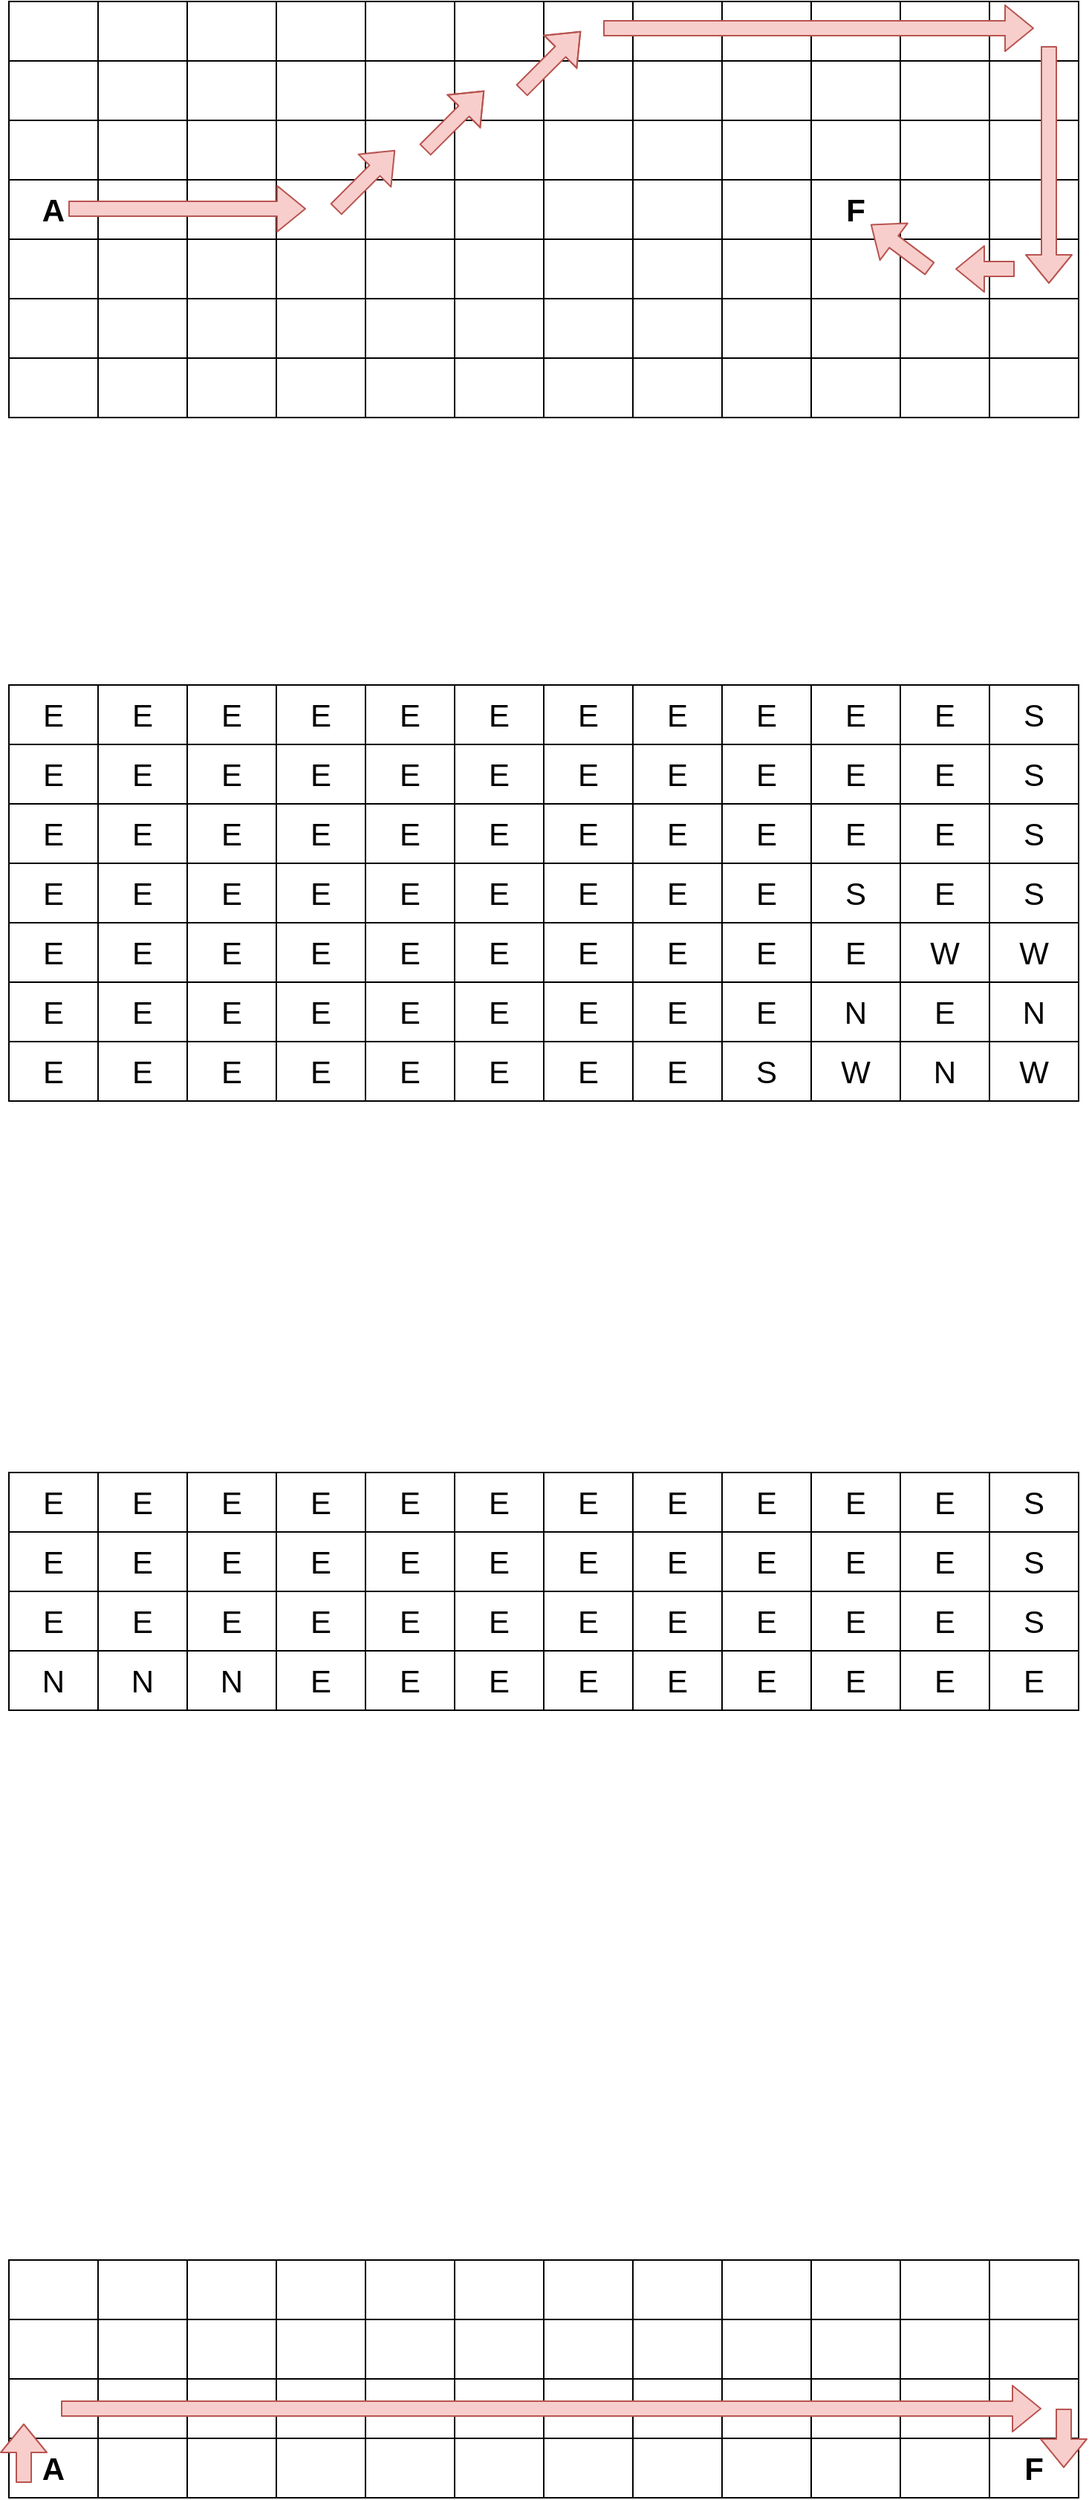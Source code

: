 <mxfile version="13.10.2" type="device"><diagram id="XnmR4Q8Yk3jAKbR-gRzA" name="Page-1"><mxGraphModel dx="1038" dy="491" grid="1" gridSize="10" guides="1" tooltips="1" connect="1" arrows="1" fold="1" page="1" pageScale="1" pageWidth="850" pageHeight="1100" math="0" shadow="0"><root><mxCell id="0"/><mxCell id="1" parent="0"/><mxCell id="6lAuUUcBYglC8Kw90-ha-14" value="" style="shape=table;html=1;whiteSpace=wrap;startSize=0;container=1;collapsible=0;childLayout=tableLayout;" vertex="1" parent="1"><mxGeometry x="60" y="110" width="720" height="280" as="geometry"/></mxCell><mxCell id="6lAuUUcBYglC8Kw90-ha-15" value="" style="shape=partialRectangle;html=1;whiteSpace=wrap;collapsible=0;dropTarget=0;pointerEvents=0;fillColor=none;top=0;left=0;bottom=0;right=0;points=[[0,0.5],[1,0.5]];portConstraint=eastwest;" vertex="1" parent="6lAuUUcBYglC8Kw90-ha-14"><mxGeometry width="720" height="40" as="geometry"/></mxCell><mxCell id="6lAuUUcBYglC8Kw90-ha-16" value="" style="shape=partialRectangle;html=1;whiteSpace=wrap;connectable=0;overflow=hidden;fillColor=none;top=0;left=0;bottom=0;right=0;" vertex="1" parent="6lAuUUcBYglC8Kw90-ha-15"><mxGeometry width="60" height="40" as="geometry"/></mxCell><mxCell id="6lAuUUcBYglC8Kw90-ha-17" value="" style="shape=partialRectangle;html=1;whiteSpace=wrap;connectable=0;overflow=hidden;fillColor=none;top=0;left=0;bottom=0;right=0;" vertex="1" parent="6lAuUUcBYglC8Kw90-ha-15"><mxGeometry x="60" width="60" height="40" as="geometry"/></mxCell><mxCell id="6lAuUUcBYglC8Kw90-ha-18" value="" style="shape=partialRectangle;html=1;whiteSpace=wrap;connectable=0;overflow=hidden;fillColor=none;top=0;left=0;bottom=0;right=0;" vertex="1" parent="6lAuUUcBYglC8Kw90-ha-15"><mxGeometry x="120" width="60" height="40" as="geometry"/></mxCell><mxCell id="6lAuUUcBYglC8Kw90-ha-19" value="" style="shape=partialRectangle;html=1;whiteSpace=wrap;connectable=0;overflow=hidden;fillColor=none;top=0;left=0;bottom=0;right=0;" vertex="1" parent="6lAuUUcBYglC8Kw90-ha-15"><mxGeometry x="180" width="60" height="40" as="geometry"/></mxCell><mxCell id="6lAuUUcBYglC8Kw90-ha-20" value="" style="shape=partialRectangle;html=1;whiteSpace=wrap;connectable=0;overflow=hidden;fillColor=none;top=0;left=0;bottom=0;right=0;" vertex="1" parent="6lAuUUcBYglC8Kw90-ha-15"><mxGeometry x="240" width="60" height="40" as="geometry"/></mxCell><mxCell id="6lAuUUcBYglC8Kw90-ha-21" value="" style="shape=partialRectangle;html=1;whiteSpace=wrap;connectable=0;overflow=hidden;fillColor=none;top=0;left=0;bottom=0;right=0;" vertex="1" parent="6lAuUUcBYglC8Kw90-ha-15"><mxGeometry x="300" width="60" height="40" as="geometry"/></mxCell><mxCell id="6lAuUUcBYglC8Kw90-ha-22" value="" style="shape=partialRectangle;html=1;whiteSpace=wrap;connectable=0;overflow=hidden;fillColor=none;top=0;left=0;bottom=0;right=0;" vertex="1" parent="6lAuUUcBYglC8Kw90-ha-15"><mxGeometry x="360" width="60" height="40" as="geometry"/></mxCell><mxCell id="6lAuUUcBYglC8Kw90-ha-23" value="" style="shape=partialRectangle;html=1;whiteSpace=wrap;connectable=0;overflow=hidden;fillColor=none;top=0;left=0;bottom=0;right=0;" vertex="1" parent="6lAuUUcBYglC8Kw90-ha-15"><mxGeometry x="420" width="60" height="40" as="geometry"/></mxCell><mxCell id="6lAuUUcBYglC8Kw90-ha-24" value="" style="shape=partialRectangle;html=1;whiteSpace=wrap;connectable=0;overflow=hidden;fillColor=none;top=0;left=0;bottom=0;right=0;" vertex="1" parent="6lAuUUcBYglC8Kw90-ha-15"><mxGeometry x="480" width="60" height="40" as="geometry"/></mxCell><mxCell id="6lAuUUcBYglC8Kw90-ha-25" value="" style="shape=partialRectangle;html=1;whiteSpace=wrap;connectable=0;overflow=hidden;fillColor=none;top=0;left=0;bottom=0;right=0;" vertex="1" parent="6lAuUUcBYglC8Kw90-ha-15"><mxGeometry x="540" width="60" height="40" as="geometry"/></mxCell><mxCell id="6lAuUUcBYglC8Kw90-ha-26" value="" style="shape=partialRectangle;html=1;whiteSpace=wrap;connectable=0;overflow=hidden;fillColor=none;top=0;left=0;bottom=0;right=0;" vertex="1" parent="6lAuUUcBYglC8Kw90-ha-15"><mxGeometry x="600" width="60" height="40" as="geometry"/></mxCell><mxCell id="6lAuUUcBYglC8Kw90-ha-27" value="" style="shape=partialRectangle;html=1;whiteSpace=wrap;connectable=0;overflow=hidden;fillColor=none;top=0;left=0;bottom=0;right=0;" vertex="1" parent="6lAuUUcBYglC8Kw90-ha-15"><mxGeometry x="660" width="60" height="40" as="geometry"/></mxCell><mxCell id="6lAuUUcBYglC8Kw90-ha-28" value="" style="shape=partialRectangle;html=1;whiteSpace=wrap;collapsible=0;dropTarget=0;pointerEvents=0;fillColor=none;top=0;left=0;bottom=0;right=0;points=[[0,0.5],[1,0.5]];portConstraint=eastwest;" vertex="1" parent="6lAuUUcBYglC8Kw90-ha-14"><mxGeometry y="40" width="720" height="40" as="geometry"/></mxCell><mxCell id="6lAuUUcBYglC8Kw90-ha-29" value="" style="shape=partialRectangle;html=1;whiteSpace=wrap;connectable=0;overflow=hidden;fillColor=none;top=0;left=0;bottom=0;right=0;" vertex="1" parent="6lAuUUcBYglC8Kw90-ha-28"><mxGeometry width="60" height="40" as="geometry"/></mxCell><mxCell id="6lAuUUcBYglC8Kw90-ha-30" value="" style="shape=partialRectangle;html=1;whiteSpace=wrap;connectable=0;overflow=hidden;fillColor=none;top=0;left=0;bottom=0;right=0;" vertex="1" parent="6lAuUUcBYglC8Kw90-ha-28"><mxGeometry x="60" width="60" height="40" as="geometry"/></mxCell><mxCell id="6lAuUUcBYglC8Kw90-ha-31" value="" style="shape=partialRectangle;html=1;whiteSpace=wrap;connectable=0;overflow=hidden;fillColor=none;top=0;left=0;bottom=0;right=0;" vertex="1" parent="6lAuUUcBYglC8Kw90-ha-28"><mxGeometry x="120" width="60" height="40" as="geometry"/></mxCell><mxCell id="6lAuUUcBYglC8Kw90-ha-32" value="" style="shape=partialRectangle;html=1;whiteSpace=wrap;connectable=0;overflow=hidden;fillColor=none;top=0;left=0;bottom=0;right=0;" vertex="1" parent="6lAuUUcBYglC8Kw90-ha-28"><mxGeometry x="180" width="60" height="40" as="geometry"/></mxCell><mxCell id="6lAuUUcBYglC8Kw90-ha-33" value="" style="shape=partialRectangle;html=1;whiteSpace=wrap;connectable=0;overflow=hidden;fillColor=none;top=0;left=0;bottom=0;right=0;" vertex="1" parent="6lAuUUcBYglC8Kw90-ha-28"><mxGeometry x="240" width="60" height="40" as="geometry"/></mxCell><mxCell id="6lAuUUcBYglC8Kw90-ha-34" value="" style="shape=partialRectangle;html=1;whiteSpace=wrap;connectable=0;overflow=hidden;fillColor=none;top=0;left=0;bottom=0;right=0;" vertex="1" parent="6lAuUUcBYglC8Kw90-ha-28"><mxGeometry x="300" width="60" height="40" as="geometry"/></mxCell><mxCell id="6lAuUUcBYglC8Kw90-ha-35" value="" style="shape=partialRectangle;html=1;whiteSpace=wrap;connectable=0;overflow=hidden;fillColor=none;top=0;left=0;bottom=0;right=0;" vertex="1" parent="6lAuUUcBYglC8Kw90-ha-28"><mxGeometry x="360" width="60" height="40" as="geometry"/></mxCell><mxCell id="6lAuUUcBYglC8Kw90-ha-36" value="" style="shape=partialRectangle;html=1;whiteSpace=wrap;connectable=0;overflow=hidden;fillColor=none;top=0;left=0;bottom=0;right=0;" vertex="1" parent="6lAuUUcBYglC8Kw90-ha-28"><mxGeometry x="420" width="60" height="40" as="geometry"/></mxCell><mxCell id="6lAuUUcBYglC8Kw90-ha-37" value="" style="shape=partialRectangle;html=1;whiteSpace=wrap;connectable=0;overflow=hidden;fillColor=none;top=0;left=0;bottom=0;right=0;" vertex="1" parent="6lAuUUcBYglC8Kw90-ha-28"><mxGeometry x="480" width="60" height="40" as="geometry"/></mxCell><mxCell id="6lAuUUcBYglC8Kw90-ha-38" value="" style="shape=partialRectangle;html=1;whiteSpace=wrap;connectable=0;overflow=hidden;fillColor=none;top=0;left=0;bottom=0;right=0;" vertex="1" parent="6lAuUUcBYglC8Kw90-ha-28"><mxGeometry x="540" width="60" height="40" as="geometry"/></mxCell><mxCell id="6lAuUUcBYglC8Kw90-ha-39" value="" style="shape=partialRectangle;html=1;whiteSpace=wrap;connectable=0;overflow=hidden;fillColor=none;top=0;left=0;bottom=0;right=0;" vertex="1" parent="6lAuUUcBYglC8Kw90-ha-28"><mxGeometry x="600" width="60" height="40" as="geometry"/></mxCell><mxCell id="6lAuUUcBYglC8Kw90-ha-40" value="" style="shape=partialRectangle;html=1;whiteSpace=wrap;connectable=0;overflow=hidden;fillColor=none;top=0;left=0;bottom=0;right=0;" vertex="1" parent="6lAuUUcBYglC8Kw90-ha-28"><mxGeometry x="660" width="60" height="40" as="geometry"/></mxCell><mxCell id="6lAuUUcBYglC8Kw90-ha-41" value="" style="shape=partialRectangle;html=1;whiteSpace=wrap;collapsible=0;dropTarget=0;pointerEvents=0;fillColor=none;top=0;left=0;bottom=0;right=0;points=[[0,0.5],[1,0.5]];portConstraint=eastwest;" vertex="1" parent="6lAuUUcBYglC8Kw90-ha-14"><mxGeometry y="80" width="720" height="40" as="geometry"/></mxCell><mxCell id="6lAuUUcBYglC8Kw90-ha-42" value="" style="shape=partialRectangle;html=1;whiteSpace=wrap;connectable=0;overflow=hidden;fillColor=none;top=0;left=0;bottom=0;right=0;" vertex="1" parent="6lAuUUcBYglC8Kw90-ha-41"><mxGeometry width="60" height="40" as="geometry"/></mxCell><mxCell id="6lAuUUcBYglC8Kw90-ha-43" value="" style="shape=partialRectangle;html=1;whiteSpace=wrap;connectable=0;overflow=hidden;fillColor=none;top=0;left=0;bottom=0;right=0;" vertex="1" parent="6lAuUUcBYglC8Kw90-ha-41"><mxGeometry x="60" width="60" height="40" as="geometry"/></mxCell><mxCell id="6lAuUUcBYglC8Kw90-ha-44" value="" style="shape=partialRectangle;html=1;whiteSpace=wrap;connectable=0;overflow=hidden;fillColor=none;top=0;left=0;bottom=0;right=0;" vertex="1" parent="6lAuUUcBYglC8Kw90-ha-41"><mxGeometry x="120" width="60" height="40" as="geometry"/></mxCell><mxCell id="6lAuUUcBYglC8Kw90-ha-45" value="" style="shape=partialRectangle;html=1;whiteSpace=wrap;connectable=0;overflow=hidden;fillColor=none;top=0;left=0;bottom=0;right=0;" vertex="1" parent="6lAuUUcBYglC8Kw90-ha-41"><mxGeometry x="180" width="60" height="40" as="geometry"/></mxCell><mxCell id="6lAuUUcBYglC8Kw90-ha-46" value="" style="shape=partialRectangle;html=1;whiteSpace=wrap;connectable=0;overflow=hidden;fillColor=none;top=0;left=0;bottom=0;right=0;" vertex="1" parent="6lAuUUcBYglC8Kw90-ha-41"><mxGeometry x="240" width="60" height="40" as="geometry"/></mxCell><mxCell id="6lAuUUcBYglC8Kw90-ha-47" value="" style="shape=partialRectangle;html=1;whiteSpace=wrap;connectable=0;overflow=hidden;fillColor=none;top=0;left=0;bottom=0;right=0;" vertex="1" parent="6lAuUUcBYglC8Kw90-ha-41"><mxGeometry x="300" width="60" height="40" as="geometry"/></mxCell><mxCell id="6lAuUUcBYglC8Kw90-ha-48" value="" style="shape=partialRectangle;html=1;whiteSpace=wrap;connectable=0;overflow=hidden;fillColor=none;top=0;left=0;bottom=0;right=0;" vertex="1" parent="6lAuUUcBYglC8Kw90-ha-41"><mxGeometry x="360" width="60" height="40" as="geometry"/></mxCell><mxCell id="6lAuUUcBYglC8Kw90-ha-49" value="" style="shape=partialRectangle;html=1;whiteSpace=wrap;connectable=0;overflow=hidden;fillColor=none;top=0;left=0;bottom=0;right=0;" vertex="1" parent="6lAuUUcBYglC8Kw90-ha-41"><mxGeometry x="420" width="60" height="40" as="geometry"/></mxCell><mxCell id="6lAuUUcBYglC8Kw90-ha-50" value="" style="shape=partialRectangle;html=1;whiteSpace=wrap;connectable=0;overflow=hidden;fillColor=none;top=0;left=0;bottom=0;right=0;" vertex="1" parent="6lAuUUcBYglC8Kw90-ha-41"><mxGeometry x="480" width="60" height="40" as="geometry"/></mxCell><mxCell id="6lAuUUcBYglC8Kw90-ha-51" value="" style="shape=partialRectangle;html=1;whiteSpace=wrap;connectable=0;overflow=hidden;fillColor=none;top=0;left=0;bottom=0;right=0;" vertex="1" parent="6lAuUUcBYglC8Kw90-ha-41"><mxGeometry x="540" width="60" height="40" as="geometry"/></mxCell><mxCell id="6lAuUUcBYglC8Kw90-ha-52" value="" style="shape=partialRectangle;html=1;whiteSpace=wrap;connectable=0;overflow=hidden;fillColor=none;top=0;left=0;bottom=0;right=0;" vertex="1" parent="6lAuUUcBYglC8Kw90-ha-41"><mxGeometry x="600" width="60" height="40" as="geometry"/></mxCell><mxCell id="6lAuUUcBYglC8Kw90-ha-53" value="" style="shape=partialRectangle;html=1;whiteSpace=wrap;connectable=0;overflow=hidden;fillColor=none;top=0;left=0;bottom=0;right=0;" vertex="1" parent="6lAuUUcBYglC8Kw90-ha-41"><mxGeometry x="660" width="60" height="40" as="geometry"/></mxCell><mxCell id="6lAuUUcBYglC8Kw90-ha-54" value="" style="shape=partialRectangle;html=1;whiteSpace=wrap;collapsible=0;dropTarget=0;pointerEvents=0;fillColor=none;top=0;left=0;bottom=0;right=0;points=[[0,0.5],[1,0.5]];portConstraint=eastwest;" vertex="1" parent="6lAuUUcBYglC8Kw90-ha-14"><mxGeometry y="120" width="720" height="40" as="geometry"/></mxCell><mxCell id="6lAuUUcBYglC8Kw90-ha-55" value="&lt;b&gt;&lt;font style=&quot;font-size: 21px&quot;&gt;A&lt;/font&gt;&lt;/b&gt;" style="shape=partialRectangle;html=1;whiteSpace=wrap;connectable=0;overflow=hidden;fillColor=none;top=0;left=0;bottom=0;right=0;" vertex="1" parent="6lAuUUcBYglC8Kw90-ha-54"><mxGeometry width="60" height="40" as="geometry"/></mxCell><mxCell id="6lAuUUcBYglC8Kw90-ha-56" value="" style="shape=partialRectangle;html=1;whiteSpace=wrap;connectable=0;overflow=hidden;fillColor=none;top=0;left=0;bottom=0;right=0;" vertex="1" parent="6lAuUUcBYglC8Kw90-ha-54"><mxGeometry x="60" width="60" height="40" as="geometry"/></mxCell><mxCell id="6lAuUUcBYglC8Kw90-ha-57" value="" style="shape=partialRectangle;html=1;whiteSpace=wrap;connectable=0;overflow=hidden;fillColor=none;top=0;left=0;bottom=0;right=0;" vertex="1" parent="6lAuUUcBYglC8Kw90-ha-54"><mxGeometry x="120" width="60" height="40" as="geometry"/></mxCell><mxCell id="6lAuUUcBYglC8Kw90-ha-58" value="" style="shape=partialRectangle;html=1;whiteSpace=wrap;connectable=0;overflow=hidden;fillColor=none;top=0;left=0;bottom=0;right=0;" vertex="1" parent="6lAuUUcBYglC8Kw90-ha-54"><mxGeometry x="180" width="60" height="40" as="geometry"/></mxCell><mxCell id="6lAuUUcBYglC8Kw90-ha-59" value="" style="shape=partialRectangle;html=1;whiteSpace=wrap;connectable=0;overflow=hidden;fillColor=none;top=0;left=0;bottom=0;right=0;" vertex="1" parent="6lAuUUcBYglC8Kw90-ha-54"><mxGeometry x="240" width="60" height="40" as="geometry"/></mxCell><mxCell id="6lAuUUcBYglC8Kw90-ha-60" value="" style="shape=partialRectangle;html=1;whiteSpace=wrap;connectable=0;overflow=hidden;fillColor=none;top=0;left=0;bottom=0;right=0;" vertex="1" parent="6lAuUUcBYglC8Kw90-ha-54"><mxGeometry x="300" width="60" height="40" as="geometry"/></mxCell><mxCell id="6lAuUUcBYglC8Kw90-ha-61" value="" style="shape=partialRectangle;html=1;whiteSpace=wrap;connectable=0;overflow=hidden;fillColor=none;top=0;left=0;bottom=0;right=0;" vertex="1" parent="6lAuUUcBYglC8Kw90-ha-54"><mxGeometry x="360" width="60" height="40" as="geometry"/></mxCell><mxCell id="6lAuUUcBYglC8Kw90-ha-62" value="" style="shape=partialRectangle;html=1;whiteSpace=wrap;connectable=0;overflow=hidden;fillColor=none;top=0;left=0;bottom=0;right=0;" vertex="1" parent="6lAuUUcBYglC8Kw90-ha-54"><mxGeometry x="420" width="60" height="40" as="geometry"/></mxCell><mxCell id="6lAuUUcBYglC8Kw90-ha-63" value="" style="shape=partialRectangle;html=1;whiteSpace=wrap;connectable=0;overflow=hidden;fillColor=none;top=0;left=0;bottom=0;right=0;" vertex="1" parent="6lAuUUcBYglC8Kw90-ha-54"><mxGeometry x="480" width="60" height="40" as="geometry"/></mxCell><mxCell id="6lAuUUcBYglC8Kw90-ha-64" value="&lt;span style=&quot;font-size: 21px&quot;&gt;F&lt;/span&gt;" style="shape=partialRectangle;html=1;whiteSpace=wrap;connectable=0;overflow=hidden;fillColor=none;top=0;left=0;bottom=0;right=0;fontStyle=1" vertex="1" parent="6lAuUUcBYglC8Kw90-ha-54"><mxGeometry x="540" width="60" height="40" as="geometry"/></mxCell><mxCell id="6lAuUUcBYglC8Kw90-ha-65" value="" style="shape=partialRectangle;html=1;whiteSpace=wrap;connectable=0;overflow=hidden;fillColor=none;top=0;left=0;bottom=0;right=0;" vertex="1" parent="6lAuUUcBYglC8Kw90-ha-54"><mxGeometry x="600" width="60" height="40" as="geometry"/></mxCell><mxCell id="6lAuUUcBYglC8Kw90-ha-66" value="" style="shape=partialRectangle;html=1;whiteSpace=wrap;connectable=0;overflow=hidden;fillColor=none;top=0;left=0;bottom=0;right=0;" vertex="1" parent="6lAuUUcBYglC8Kw90-ha-54"><mxGeometry x="660" width="60" height="40" as="geometry"/></mxCell><mxCell id="6lAuUUcBYglC8Kw90-ha-67" value="" style="shape=partialRectangle;html=1;whiteSpace=wrap;collapsible=0;dropTarget=0;pointerEvents=0;fillColor=none;top=0;left=0;bottom=0;right=0;points=[[0,0.5],[1,0.5]];portConstraint=eastwest;" vertex="1" parent="6lAuUUcBYglC8Kw90-ha-14"><mxGeometry y="160" width="720" height="40" as="geometry"/></mxCell><mxCell id="6lAuUUcBYglC8Kw90-ha-68" value="" style="shape=partialRectangle;html=1;whiteSpace=wrap;connectable=0;overflow=hidden;fillColor=none;top=0;left=0;bottom=0;right=0;" vertex="1" parent="6lAuUUcBYglC8Kw90-ha-67"><mxGeometry width="60" height="40" as="geometry"/></mxCell><mxCell id="6lAuUUcBYglC8Kw90-ha-69" value="" style="shape=partialRectangle;html=1;whiteSpace=wrap;connectable=0;overflow=hidden;fillColor=none;top=0;left=0;bottom=0;right=0;" vertex="1" parent="6lAuUUcBYglC8Kw90-ha-67"><mxGeometry x="60" width="60" height="40" as="geometry"/></mxCell><mxCell id="6lAuUUcBYglC8Kw90-ha-70" value="" style="shape=partialRectangle;html=1;whiteSpace=wrap;connectable=0;overflow=hidden;fillColor=none;top=0;left=0;bottom=0;right=0;" vertex="1" parent="6lAuUUcBYglC8Kw90-ha-67"><mxGeometry x="120" width="60" height="40" as="geometry"/></mxCell><mxCell id="6lAuUUcBYglC8Kw90-ha-71" value="" style="shape=partialRectangle;html=1;whiteSpace=wrap;connectable=0;overflow=hidden;fillColor=none;top=0;left=0;bottom=0;right=0;" vertex="1" parent="6lAuUUcBYglC8Kw90-ha-67"><mxGeometry x="180" width="60" height="40" as="geometry"/></mxCell><mxCell id="6lAuUUcBYglC8Kw90-ha-72" value="" style="shape=partialRectangle;html=1;whiteSpace=wrap;connectable=0;overflow=hidden;fillColor=none;top=0;left=0;bottom=0;right=0;" vertex="1" parent="6lAuUUcBYglC8Kw90-ha-67"><mxGeometry x="240" width="60" height="40" as="geometry"/></mxCell><mxCell id="6lAuUUcBYglC8Kw90-ha-73" value="" style="shape=partialRectangle;html=1;whiteSpace=wrap;connectable=0;overflow=hidden;fillColor=none;top=0;left=0;bottom=0;right=0;" vertex="1" parent="6lAuUUcBYglC8Kw90-ha-67"><mxGeometry x="300" width="60" height="40" as="geometry"/></mxCell><mxCell id="6lAuUUcBYglC8Kw90-ha-74" value="" style="shape=partialRectangle;html=1;whiteSpace=wrap;connectable=0;overflow=hidden;fillColor=none;top=0;left=0;bottom=0;right=0;" vertex="1" parent="6lAuUUcBYglC8Kw90-ha-67"><mxGeometry x="360" width="60" height="40" as="geometry"/></mxCell><mxCell id="6lAuUUcBYglC8Kw90-ha-75" value="" style="shape=partialRectangle;html=1;whiteSpace=wrap;connectable=0;overflow=hidden;fillColor=none;top=0;left=0;bottom=0;right=0;" vertex="1" parent="6lAuUUcBYglC8Kw90-ha-67"><mxGeometry x="420" width="60" height="40" as="geometry"/></mxCell><mxCell id="6lAuUUcBYglC8Kw90-ha-76" value="" style="shape=partialRectangle;html=1;whiteSpace=wrap;connectable=0;overflow=hidden;fillColor=none;top=0;left=0;bottom=0;right=0;" vertex="1" parent="6lAuUUcBYglC8Kw90-ha-67"><mxGeometry x="480" width="60" height="40" as="geometry"/></mxCell><mxCell id="6lAuUUcBYglC8Kw90-ha-77" value="" style="shape=partialRectangle;html=1;whiteSpace=wrap;connectable=0;overflow=hidden;fillColor=none;top=0;left=0;bottom=0;right=0;" vertex="1" parent="6lAuUUcBYglC8Kw90-ha-67"><mxGeometry x="540" width="60" height="40" as="geometry"/></mxCell><mxCell id="6lAuUUcBYglC8Kw90-ha-78" value="" style="shape=partialRectangle;html=1;whiteSpace=wrap;connectable=0;overflow=hidden;fillColor=none;top=0;left=0;bottom=0;right=0;" vertex="1" parent="6lAuUUcBYglC8Kw90-ha-67"><mxGeometry x="600" width="60" height="40" as="geometry"/></mxCell><mxCell id="6lAuUUcBYglC8Kw90-ha-79" value="" style="shape=partialRectangle;html=1;whiteSpace=wrap;connectable=0;overflow=hidden;fillColor=none;top=0;left=0;bottom=0;right=0;" vertex="1" parent="6lAuUUcBYglC8Kw90-ha-67"><mxGeometry x="660" width="60" height="40" as="geometry"/></mxCell><mxCell id="6lAuUUcBYglC8Kw90-ha-80" value="" style="shape=partialRectangle;html=1;whiteSpace=wrap;collapsible=0;dropTarget=0;pointerEvents=0;fillColor=none;top=0;left=0;bottom=0;right=0;points=[[0,0.5],[1,0.5]];portConstraint=eastwest;" vertex="1" parent="6lAuUUcBYglC8Kw90-ha-14"><mxGeometry y="200" width="720" height="40" as="geometry"/></mxCell><mxCell id="6lAuUUcBYglC8Kw90-ha-81" value="" style="shape=partialRectangle;html=1;whiteSpace=wrap;connectable=0;overflow=hidden;fillColor=none;top=0;left=0;bottom=0;right=0;" vertex="1" parent="6lAuUUcBYglC8Kw90-ha-80"><mxGeometry width="60" height="40" as="geometry"/></mxCell><mxCell id="6lAuUUcBYglC8Kw90-ha-82" value="" style="shape=partialRectangle;html=1;whiteSpace=wrap;connectable=0;overflow=hidden;fillColor=none;top=0;left=0;bottom=0;right=0;" vertex="1" parent="6lAuUUcBYglC8Kw90-ha-80"><mxGeometry x="60" width="60" height="40" as="geometry"/></mxCell><mxCell id="6lAuUUcBYglC8Kw90-ha-83" value="" style="shape=partialRectangle;html=1;whiteSpace=wrap;connectable=0;overflow=hidden;fillColor=none;top=0;left=0;bottom=0;right=0;" vertex="1" parent="6lAuUUcBYglC8Kw90-ha-80"><mxGeometry x="120" width="60" height="40" as="geometry"/></mxCell><mxCell id="6lAuUUcBYglC8Kw90-ha-84" value="" style="shape=partialRectangle;html=1;whiteSpace=wrap;connectable=0;overflow=hidden;fillColor=none;top=0;left=0;bottom=0;right=0;" vertex="1" parent="6lAuUUcBYglC8Kw90-ha-80"><mxGeometry x="180" width="60" height="40" as="geometry"/></mxCell><mxCell id="6lAuUUcBYglC8Kw90-ha-85" value="" style="shape=partialRectangle;html=1;whiteSpace=wrap;connectable=0;overflow=hidden;fillColor=none;top=0;left=0;bottom=0;right=0;" vertex="1" parent="6lAuUUcBYglC8Kw90-ha-80"><mxGeometry x="240" width="60" height="40" as="geometry"/></mxCell><mxCell id="6lAuUUcBYglC8Kw90-ha-86" value="" style="shape=partialRectangle;html=1;whiteSpace=wrap;connectable=0;overflow=hidden;fillColor=none;top=0;left=0;bottom=0;right=0;" vertex="1" parent="6lAuUUcBYglC8Kw90-ha-80"><mxGeometry x="300" width="60" height="40" as="geometry"/></mxCell><mxCell id="6lAuUUcBYglC8Kw90-ha-87" value="" style="shape=partialRectangle;html=1;whiteSpace=wrap;connectable=0;overflow=hidden;fillColor=none;top=0;left=0;bottom=0;right=0;" vertex="1" parent="6lAuUUcBYglC8Kw90-ha-80"><mxGeometry x="360" width="60" height="40" as="geometry"/></mxCell><mxCell id="6lAuUUcBYglC8Kw90-ha-88" value="" style="shape=partialRectangle;html=1;whiteSpace=wrap;connectable=0;overflow=hidden;fillColor=none;top=0;left=0;bottom=0;right=0;" vertex="1" parent="6lAuUUcBYglC8Kw90-ha-80"><mxGeometry x="420" width="60" height="40" as="geometry"/></mxCell><mxCell id="6lAuUUcBYglC8Kw90-ha-89" value="" style="shape=partialRectangle;html=1;whiteSpace=wrap;connectable=0;overflow=hidden;fillColor=none;top=0;left=0;bottom=0;right=0;" vertex="1" parent="6lAuUUcBYglC8Kw90-ha-80"><mxGeometry x="480" width="60" height="40" as="geometry"/></mxCell><mxCell id="6lAuUUcBYglC8Kw90-ha-90" value="" style="shape=partialRectangle;html=1;whiteSpace=wrap;connectable=0;overflow=hidden;fillColor=none;top=0;left=0;bottom=0;right=0;" vertex="1" parent="6lAuUUcBYglC8Kw90-ha-80"><mxGeometry x="540" width="60" height="40" as="geometry"/></mxCell><mxCell id="6lAuUUcBYglC8Kw90-ha-91" value="" style="shape=partialRectangle;html=1;whiteSpace=wrap;connectable=0;overflow=hidden;fillColor=none;top=0;left=0;bottom=0;right=0;" vertex="1" parent="6lAuUUcBYglC8Kw90-ha-80"><mxGeometry x="600" width="60" height="40" as="geometry"/></mxCell><mxCell id="6lAuUUcBYglC8Kw90-ha-92" value="" style="shape=partialRectangle;html=1;whiteSpace=wrap;connectable=0;overflow=hidden;fillColor=none;top=0;left=0;bottom=0;right=0;" vertex="1" parent="6lAuUUcBYglC8Kw90-ha-80"><mxGeometry x="660" width="60" height="40" as="geometry"/></mxCell><mxCell id="6lAuUUcBYglC8Kw90-ha-93" value="" style="shape=partialRectangle;html=1;whiteSpace=wrap;collapsible=0;dropTarget=0;pointerEvents=0;fillColor=none;top=0;left=0;bottom=0;right=0;points=[[0,0.5],[1,0.5]];portConstraint=eastwest;" vertex="1" parent="6lAuUUcBYglC8Kw90-ha-14"><mxGeometry y="240" width="720" height="40" as="geometry"/></mxCell><mxCell id="6lAuUUcBYglC8Kw90-ha-94" value="" style="shape=partialRectangle;html=1;whiteSpace=wrap;connectable=0;overflow=hidden;fillColor=none;top=0;left=0;bottom=0;right=0;" vertex="1" parent="6lAuUUcBYglC8Kw90-ha-93"><mxGeometry width="60" height="40" as="geometry"/></mxCell><mxCell id="6lAuUUcBYglC8Kw90-ha-95" value="" style="shape=partialRectangle;html=1;whiteSpace=wrap;connectable=0;overflow=hidden;fillColor=none;top=0;left=0;bottom=0;right=0;" vertex="1" parent="6lAuUUcBYglC8Kw90-ha-93"><mxGeometry x="60" width="60" height="40" as="geometry"/></mxCell><mxCell id="6lAuUUcBYglC8Kw90-ha-96" value="" style="shape=partialRectangle;html=1;whiteSpace=wrap;connectable=0;overflow=hidden;fillColor=none;top=0;left=0;bottom=0;right=0;" vertex="1" parent="6lAuUUcBYglC8Kw90-ha-93"><mxGeometry x="120" width="60" height="40" as="geometry"/></mxCell><mxCell id="6lAuUUcBYglC8Kw90-ha-97" value="" style="shape=partialRectangle;html=1;whiteSpace=wrap;connectable=0;overflow=hidden;fillColor=none;top=0;left=0;bottom=0;right=0;" vertex="1" parent="6lAuUUcBYglC8Kw90-ha-93"><mxGeometry x="180" width="60" height="40" as="geometry"/></mxCell><mxCell id="6lAuUUcBYglC8Kw90-ha-98" value="" style="shape=partialRectangle;html=1;whiteSpace=wrap;connectable=0;overflow=hidden;fillColor=none;top=0;left=0;bottom=0;right=0;" vertex="1" parent="6lAuUUcBYglC8Kw90-ha-93"><mxGeometry x="240" width="60" height="40" as="geometry"/></mxCell><mxCell id="6lAuUUcBYglC8Kw90-ha-99" value="" style="shape=partialRectangle;html=1;whiteSpace=wrap;connectable=0;overflow=hidden;fillColor=none;top=0;left=0;bottom=0;right=0;" vertex="1" parent="6lAuUUcBYglC8Kw90-ha-93"><mxGeometry x="300" width="60" height="40" as="geometry"/></mxCell><mxCell id="6lAuUUcBYglC8Kw90-ha-100" value="" style="shape=partialRectangle;html=1;whiteSpace=wrap;connectable=0;overflow=hidden;fillColor=none;top=0;left=0;bottom=0;right=0;" vertex="1" parent="6lAuUUcBYglC8Kw90-ha-93"><mxGeometry x="360" width="60" height="40" as="geometry"/></mxCell><mxCell id="6lAuUUcBYglC8Kw90-ha-101" value="" style="shape=partialRectangle;html=1;whiteSpace=wrap;connectable=0;overflow=hidden;fillColor=none;top=0;left=0;bottom=0;right=0;" vertex="1" parent="6lAuUUcBYglC8Kw90-ha-93"><mxGeometry x="420" width="60" height="40" as="geometry"/></mxCell><mxCell id="6lAuUUcBYglC8Kw90-ha-102" value="" style="shape=partialRectangle;html=1;whiteSpace=wrap;connectable=0;overflow=hidden;fillColor=none;top=0;left=0;bottom=0;right=0;" vertex="1" parent="6lAuUUcBYglC8Kw90-ha-93"><mxGeometry x="480" width="60" height="40" as="geometry"/></mxCell><mxCell id="6lAuUUcBYglC8Kw90-ha-103" value="" style="shape=partialRectangle;html=1;whiteSpace=wrap;connectable=0;overflow=hidden;fillColor=none;top=0;left=0;bottom=0;right=0;" vertex="1" parent="6lAuUUcBYglC8Kw90-ha-93"><mxGeometry x="540" width="60" height="40" as="geometry"/></mxCell><mxCell id="6lAuUUcBYglC8Kw90-ha-104" value="" style="shape=partialRectangle;html=1;whiteSpace=wrap;connectable=0;overflow=hidden;fillColor=none;top=0;left=0;bottom=0;right=0;" vertex="1" parent="6lAuUUcBYglC8Kw90-ha-93"><mxGeometry x="600" width="60" height="40" as="geometry"/></mxCell><mxCell id="6lAuUUcBYglC8Kw90-ha-105" value="" style="shape=partialRectangle;html=1;whiteSpace=wrap;connectable=0;overflow=hidden;fillColor=none;top=0;left=0;bottom=0;right=0;" vertex="1" parent="6lAuUUcBYglC8Kw90-ha-93"><mxGeometry x="660" width="60" height="40" as="geometry"/></mxCell><mxCell id="6lAuUUcBYglC8Kw90-ha-110" value="" style="shape=flexArrow;endArrow=classic;html=1;fillColor=#f8cecc;strokeColor=#b85450;" edge="1" parent="1"><mxGeometry width="50" height="50" relative="1" as="geometry"><mxPoint x="280" y="250" as="sourcePoint"/><mxPoint x="320" y="210" as="targetPoint"/></mxGeometry></mxCell><mxCell id="6lAuUUcBYglC8Kw90-ha-113" value="" style="shape=flexArrow;endArrow=classic;html=1;fillColor=#f8cecc;strokeColor=#b85450;" edge="1" parent="1"><mxGeometry width="50" height="50" relative="1" as="geometry"><mxPoint x="340" y="210" as="sourcePoint"/><mxPoint x="380" y="170" as="targetPoint"/><Array as="points"><mxPoint x="360" y="190"/></Array></mxGeometry></mxCell><mxCell id="6lAuUUcBYglC8Kw90-ha-114" value="" style="shape=flexArrow;endArrow=classic;html=1;fillColor=#f8cecc;strokeColor=#b85450;" edge="1" parent="1"><mxGeometry width="50" height="50" relative="1" as="geometry"><mxPoint x="405" y="170" as="sourcePoint"/><mxPoint x="445" y="130" as="targetPoint"/><Array as="points"><mxPoint x="425" y="150"/></Array></mxGeometry></mxCell><mxCell id="6lAuUUcBYglC8Kw90-ha-115" value="" style="shape=flexArrow;endArrow=classic;html=1;fillColor=#f8cecc;strokeColor=#b85450;" edge="1" parent="1"><mxGeometry width="50" height="50" relative="1" as="geometry"><mxPoint x="460" y="128" as="sourcePoint"/><mxPoint x="750" y="128" as="targetPoint"/></mxGeometry></mxCell><mxCell id="6lAuUUcBYglC8Kw90-ha-116" value="" style="shape=flexArrow;endArrow=classic;html=1;fillColor=#f8cecc;strokeColor=#b85450;" edge="1" parent="1"><mxGeometry width="50" height="50" relative="1" as="geometry"><mxPoint x="100" y="249.5" as="sourcePoint"/><mxPoint x="260" y="249.5" as="targetPoint"/></mxGeometry></mxCell><mxCell id="6lAuUUcBYglC8Kw90-ha-117" value="" style="shape=flexArrow;endArrow=classic;html=1;fillColor=#f8cecc;strokeColor=#b85450;" edge="1" parent="1"><mxGeometry width="50" height="50" relative="1" as="geometry"><mxPoint x="760" y="140" as="sourcePoint"/><mxPoint x="760" y="300" as="targetPoint"/></mxGeometry></mxCell><mxCell id="6lAuUUcBYglC8Kw90-ha-118" value="" style="shape=flexArrow;endArrow=classic;html=1;fillColor=#f8cecc;strokeColor=#b85450;" edge="1" parent="1"><mxGeometry width="50" height="50" relative="1" as="geometry"><mxPoint x="737" y="290" as="sourcePoint"/><mxPoint x="697" y="290" as="targetPoint"/></mxGeometry></mxCell><mxCell id="6lAuUUcBYglC8Kw90-ha-123" value="" style="shape=flexArrow;endArrow=classic;html=1;fillColor=#f8cecc;strokeColor=#b85450;" edge="1" parent="1"><mxGeometry width="50" height="50" relative="1" as="geometry"><mxPoint x="680" y="290" as="sourcePoint"/><mxPoint x="640" y="260" as="targetPoint"/></mxGeometry></mxCell><mxCell id="6lAuUUcBYglC8Kw90-ha-218" value="" style="shape=table;html=1;whiteSpace=wrap;startSize=0;container=1;collapsible=0;childLayout=tableLayout;fontStyle=0;fontSize=21;" vertex="1" parent="1"><mxGeometry x="60" y="570" width="720" height="280" as="geometry"/></mxCell><mxCell id="6lAuUUcBYglC8Kw90-ha-219" value="" style="shape=partialRectangle;html=1;whiteSpace=wrap;collapsible=0;dropTarget=0;pointerEvents=0;fillColor=none;top=0;left=0;bottom=0;right=0;points=[[0,0.5],[1,0.5]];portConstraint=eastwest;fontStyle=0;fontSize=21;" vertex="1" parent="6lAuUUcBYglC8Kw90-ha-218"><mxGeometry width="720" height="40" as="geometry"/></mxCell><mxCell id="6lAuUUcBYglC8Kw90-ha-220" value="&lt;span style=&quot;font-size: 21px;&quot;&gt;&lt;font style=&quot;font-size: 21px;&quot;&gt;E&lt;/font&gt;&lt;/span&gt;" style="shape=partialRectangle;html=1;whiteSpace=wrap;connectable=0;overflow=hidden;fillColor=none;top=0;left=0;bottom=0;right=0;fontStyle=0;spacing=2;fontSize=21;" vertex="1" parent="6lAuUUcBYglC8Kw90-ha-219"><mxGeometry width="60" height="40" as="geometry"/></mxCell><mxCell id="6lAuUUcBYglC8Kw90-ha-221" value="&lt;span style=&quot;font-size: 21px;&quot;&gt;&lt;font style=&quot;font-size: 21px;&quot;&gt;E&lt;/font&gt;&lt;/span&gt;" style="shape=partialRectangle;html=1;whiteSpace=wrap;connectable=0;overflow=hidden;fillColor=none;top=0;left=0;bottom=0;right=0;fontStyle=0;spacing=2;fontSize=21;" vertex="1" parent="6lAuUUcBYglC8Kw90-ha-219"><mxGeometry x="60" width="60" height="40" as="geometry"/></mxCell><mxCell id="6lAuUUcBYglC8Kw90-ha-222" value="E" style="shape=partialRectangle;html=1;whiteSpace=wrap;connectable=0;overflow=hidden;fillColor=none;top=0;left=0;bottom=0;right=0;fontStyle=0;spacing=2;fontSize=21;" vertex="1" parent="6lAuUUcBYglC8Kw90-ha-219"><mxGeometry x="120" width="60" height="40" as="geometry"/></mxCell><mxCell id="6lAuUUcBYglC8Kw90-ha-223" value="E" style="shape=partialRectangle;html=1;whiteSpace=wrap;connectable=0;overflow=hidden;fillColor=none;top=0;left=0;bottom=0;right=0;fontStyle=0;spacing=2;fontSize=21;" vertex="1" parent="6lAuUUcBYglC8Kw90-ha-219"><mxGeometry x="180" width="60" height="40" as="geometry"/></mxCell><mxCell id="6lAuUUcBYglC8Kw90-ha-224" value="E" style="shape=partialRectangle;html=1;whiteSpace=wrap;connectable=0;overflow=hidden;fillColor=none;top=0;left=0;bottom=0;right=0;fontStyle=0;spacing=2;fontSize=21;" vertex="1" parent="6lAuUUcBYglC8Kw90-ha-219"><mxGeometry x="240" width="60" height="40" as="geometry"/></mxCell><mxCell id="6lAuUUcBYglC8Kw90-ha-225" value="E" style="shape=partialRectangle;html=1;whiteSpace=wrap;connectable=0;overflow=hidden;fillColor=none;top=0;left=0;bottom=0;right=0;fontStyle=0;spacing=2;fontSize=21;" vertex="1" parent="6lAuUUcBYglC8Kw90-ha-219"><mxGeometry x="300" width="60" height="40" as="geometry"/></mxCell><mxCell id="6lAuUUcBYglC8Kw90-ha-226" value="E" style="shape=partialRectangle;html=1;whiteSpace=wrap;connectable=0;overflow=hidden;fillColor=none;top=0;left=0;bottom=0;right=0;fontStyle=0;spacing=2;fontSize=21;" vertex="1" parent="6lAuUUcBYglC8Kw90-ha-219"><mxGeometry x="360" width="60" height="40" as="geometry"/></mxCell><mxCell id="6lAuUUcBYglC8Kw90-ha-227" value="E" style="shape=partialRectangle;html=1;whiteSpace=wrap;connectable=0;overflow=hidden;fillColor=none;top=0;left=0;bottom=0;right=0;fontStyle=0;spacing=2;fontSize=21;" vertex="1" parent="6lAuUUcBYglC8Kw90-ha-219"><mxGeometry x="420" width="60" height="40" as="geometry"/></mxCell><mxCell id="6lAuUUcBYglC8Kw90-ha-228" value="E" style="shape=partialRectangle;html=1;whiteSpace=wrap;connectable=0;overflow=hidden;fillColor=none;top=0;left=0;bottom=0;right=0;fontStyle=0;spacing=2;fontSize=21;" vertex="1" parent="6lAuUUcBYglC8Kw90-ha-219"><mxGeometry x="480" width="60" height="40" as="geometry"/></mxCell><mxCell id="6lAuUUcBYglC8Kw90-ha-229" value="E" style="shape=partialRectangle;html=1;whiteSpace=wrap;connectable=0;overflow=hidden;fillColor=none;top=0;left=0;bottom=0;right=0;fontStyle=0;spacing=2;fontSize=21;" vertex="1" parent="6lAuUUcBYglC8Kw90-ha-219"><mxGeometry x="540" width="60" height="40" as="geometry"/></mxCell><mxCell id="6lAuUUcBYglC8Kw90-ha-230" value="E" style="shape=partialRectangle;html=1;whiteSpace=wrap;connectable=0;overflow=hidden;fillColor=none;top=0;left=0;bottom=0;right=0;fontStyle=0;spacing=2;fontSize=21;" vertex="1" parent="6lAuUUcBYglC8Kw90-ha-219"><mxGeometry x="600" width="60" height="40" as="geometry"/></mxCell><mxCell id="6lAuUUcBYglC8Kw90-ha-231" value="S" style="shape=partialRectangle;html=1;whiteSpace=wrap;connectable=0;overflow=hidden;fillColor=none;top=0;left=0;bottom=0;right=0;fontStyle=0;fontSize=21;" vertex="1" parent="6lAuUUcBYglC8Kw90-ha-219"><mxGeometry x="660" width="60" height="40" as="geometry"/></mxCell><mxCell id="6lAuUUcBYglC8Kw90-ha-232" value="" style="shape=partialRectangle;html=1;whiteSpace=wrap;collapsible=0;dropTarget=0;pointerEvents=0;fillColor=none;top=0;left=0;bottom=0;right=0;points=[[0,0.5],[1,0.5]];portConstraint=eastwest;fontStyle=0;fontSize=21;" vertex="1" parent="6lAuUUcBYglC8Kw90-ha-218"><mxGeometry y="40" width="720" height="40" as="geometry"/></mxCell><mxCell id="6lAuUUcBYglC8Kw90-ha-233" value="E" style="shape=partialRectangle;html=1;whiteSpace=wrap;connectable=0;overflow=hidden;fillColor=none;top=0;left=0;bottom=0;right=0;fontStyle=0;spacing=2;fontSize=21;" vertex="1" parent="6lAuUUcBYglC8Kw90-ha-232"><mxGeometry width="60" height="40" as="geometry"/></mxCell><mxCell id="6lAuUUcBYglC8Kw90-ha-234" value="E" style="shape=partialRectangle;html=1;whiteSpace=wrap;connectable=0;overflow=hidden;fillColor=none;top=0;left=0;bottom=0;right=0;fontStyle=0;spacing=2;fontSize=21;" vertex="1" parent="6lAuUUcBYglC8Kw90-ha-232"><mxGeometry x="60" width="60" height="40" as="geometry"/></mxCell><mxCell id="6lAuUUcBYglC8Kw90-ha-235" value="E" style="shape=partialRectangle;html=1;whiteSpace=wrap;connectable=0;overflow=hidden;fillColor=none;top=0;left=0;bottom=0;right=0;fontStyle=0;spacing=2;fontSize=21;" vertex="1" parent="6lAuUUcBYglC8Kw90-ha-232"><mxGeometry x="120" width="60" height="40" as="geometry"/></mxCell><mxCell id="6lAuUUcBYglC8Kw90-ha-236" value="E" style="shape=partialRectangle;html=1;whiteSpace=wrap;connectable=0;overflow=hidden;fillColor=none;top=0;left=0;bottom=0;right=0;fontStyle=0;spacing=2;fontSize=21;" vertex="1" parent="6lAuUUcBYglC8Kw90-ha-232"><mxGeometry x="180" width="60" height="40" as="geometry"/></mxCell><mxCell id="6lAuUUcBYglC8Kw90-ha-237" value="E" style="shape=partialRectangle;html=1;whiteSpace=wrap;connectable=0;overflow=hidden;fillColor=none;top=0;left=0;bottom=0;right=0;fontStyle=0;spacing=2;fontSize=21;" vertex="1" parent="6lAuUUcBYglC8Kw90-ha-232"><mxGeometry x="240" width="60" height="40" as="geometry"/></mxCell><mxCell id="6lAuUUcBYglC8Kw90-ha-238" value="E" style="shape=partialRectangle;html=1;whiteSpace=wrap;connectable=0;overflow=hidden;fillColor=none;top=0;left=0;bottom=0;right=0;fontStyle=0;spacing=2;fontSize=21;" vertex="1" parent="6lAuUUcBYglC8Kw90-ha-232"><mxGeometry x="300" width="60" height="40" as="geometry"/></mxCell><mxCell id="6lAuUUcBYglC8Kw90-ha-239" value="E" style="shape=partialRectangle;html=1;whiteSpace=wrap;connectable=0;overflow=hidden;fillColor=none;top=0;left=0;bottom=0;right=0;fontStyle=0;spacing=2;fontSize=21;" vertex="1" parent="6lAuUUcBYglC8Kw90-ha-232"><mxGeometry x="360" width="60" height="40" as="geometry"/></mxCell><mxCell id="6lAuUUcBYglC8Kw90-ha-240" value="E" style="shape=partialRectangle;html=1;whiteSpace=wrap;connectable=0;overflow=hidden;fillColor=none;top=0;left=0;bottom=0;right=0;fontStyle=0;spacing=2;fontSize=21;" vertex="1" parent="6lAuUUcBYglC8Kw90-ha-232"><mxGeometry x="420" width="60" height="40" as="geometry"/></mxCell><mxCell id="6lAuUUcBYglC8Kw90-ha-241" value="E" style="shape=partialRectangle;html=1;whiteSpace=wrap;connectable=0;overflow=hidden;fillColor=none;top=0;left=0;bottom=0;right=0;fontStyle=0;spacing=2;fontSize=21;" vertex="1" parent="6lAuUUcBYglC8Kw90-ha-232"><mxGeometry x="480" width="60" height="40" as="geometry"/></mxCell><mxCell id="6lAuUUcBYglC8Kw90-ha-242" value="E" style="shape=partialRectangle;html=1;whiteSpace=wrap;connectable=0;overflow=hidden;fillColor=none;top=0;left=0;bottom=0;right=0;fontStyle=0;spacing=2;fontSize=21;" vertex="1" parent="6lAuUUcBYglC8Kw90-ha-232"><mxGeometry x="540" width="60" height="40" as="geometry"/></mxCell><mxCell id="6lAuUUcBYglC8Kw90-ha-243" value="E" style="shape=partialRectangle;html=1;whiteSpace=wrap;connectable=0;overflow=hidden;fillColor=none;top=0;left=0;bottom=0;right=0;fontStyle=0;spacing=2;fontSize=21;" vertex="1" parent="6lAuUUcBYglC8Kw90-ha-232"><mxGeometry x="600" width="60" height="40" as="geometry"/></mxCell><mxCell id="6lAuUUcBYglC8Kw90-ha-244" value="S" style="shape=partialRectangle;html=1;whiteSpace=wrap;connectable=0;overflow=hidden;fillColor=none;top=0;left=0;bottom=0;right=0;fontStyle=0;fontSize=21;" vertex="1" parent="6lAuUUcBYglC8Kw90-ha-232"><mxGeometry x="660" width="60" height="40" as="geometry"/></mxCell><mxCell id="6lAuUUcBYglC8Kw90-ha-245" value="" style="shape=partialRectangle;html=1;whiteSpace=wrap;collapsible=0;dropTarget=0;pointerEvents=0;fillColor=none;top=0;left=0;bottom=0;right=0;points=[[0,0.5],[1,0.5]];portConstraint=eastwest;fontStyle=0;fontSize=21;" vertex="1" parent="6lAuUUcBYglC8Kw90-ha-218"><mxGeometry y="80" width="720" height="40" as="geometry"/></mxCell><mxCell id="6lAuUUcBYglC8Kw90-ha-246" value="E" style="shape=partialRectangle;html=1;whiteSpace=wrap;connectable=0;overflow=hidden;fillColor=none;top=0;left=0;bottom=0;right=0;fontStyle=0;spacing=2;fontSize=21;" vertex="1" parent="6lAuUUcBYglC8Kw90-ha-245"><mxGeometry width="60" height="40" as="geometry"/></mxCell><mxCell id="6lAuUUcBYglC8Kw90-ha-247" value="E" style="shape=partialRectangle;html=1;whiteSpace=wrap;connectable=0;overflow=hidden;fillColor=none;top=0;left=0;bottom=0;right=0;fontStyle=0;spacing=2;fontSize=21;" vertex="1" parent="6lAuUUcBYglC8Kw90-ha-245"><mxGeometry x="60" width="60" height="40" as="geometry"/></mxCell><mxCell id="6lAuUUcBYglC8Kw90-ha-248" value="E" style="shape=partialRectangle;html=1;whiteSpace=wrap;connectable=0;overflow=hidden;fillColor=none;top=0;left=0;bottom=0;right=0;fontStyle=0;spacing=2;fontSize=21;" vertex="1" parent="6lAuUUcBYglC8Kw90-ha-245"><mxGeometry x="120" width="60" height="40" as="geometry"/></mxCell><mxCell id="6lAuUUcBYglC8Kw90-ha-249" value="E" style="shape=partialRectangle;html=1;whiteSpace=wrap;connectable=0;overflow=hidden;fillColor=none;top=0;left=0;bottom=0;right=0;fontStyle=0;spacing=2;fontSize=21;" vertex="1" parent="6lAuUUcBYglC8Kw90-ha-245"><mxGeometry x="180" width="60" height="40" as="geometry"/></mxCell><mxCell id="6lAuUUcBYglC8Kw90-ha-250" value="E" style="shape=partialRectangle;html=1;whiteSpace=wrap;connectable=0;overflow=hidden;fillColor=none;top=0;left=0;bottom=0;right=0;fontStyle=0;spacing=2;fontSize=21;" vertex="1" parent="6lAuUUcBYglC8Kw90-ha-245"><mxGeometry x="240" width="60" height="40" as="geometry"/></mxCell><mxCell id="6lAuUUcBYglC8Kw90-ha-251" value="E" style="shape=partialRectangle;html=1;whiteSpace=wrap;connectable=0;overflow=hidden;fillColor=none;top=0;left=0;bottom=0;right=0;fontStyle=0;spacing=2;fontSize=21;" vertex="1" parent="6lAuUUcBYglC8Kw90-ha-245"><mxGeometry x="300" width="60" height="40" as="geometry"/></mxCell><mxCell id="6lAuUUcBYglC8Kw90-ha-252" value="E" style="shape=partialRectangle;html=1;whiteSpace=wrap;connectable=0;overflow=hidden;fillColor=none;top=0;left=0;bottom=0;right=0;fontStyle=0;spacing=2;fontSize=21;" vertex="1" parent="6lAuUUcBYglC8Kw90-ha-245"><mxGeometry x="360" width="60" height="40" as="geometry"/></mxCell><mxCell id="6lAuUUcBYglC8Kw90-ha-253" value="E" style="shape=partialRectangle;html=1;whiteSpace=wrap;connectable=0;overflow=hidden;fillColor=none;top=0;left=0;bottom=0;right=0;fontStyle=0;spacing=2;fontSize=21;" vertex="1" parent="6lAuUUcBYglC8Kw90-ha-245"><mxGeometry x="420" width="60" height="40" as="geometry"/></mxCell><mxCell id="6lAuUUcBYglC8Kw90-ha-254" value="E" style="shape=partialRectangle;html=1;whiteSpace=wrap;connectable=0;overflow=hidden;fillColor=none;top=0;left=0;bottom=0;right=0;fontStyle=0;spacing=2;fontSize=21;" vertex="1" parent="6lAuUUcBYglC8Kw90-ha-245"><mxGeometry x="480" width="60" height="40" as="geometry"/></mxCell><mxCell id="6lAuUUcBYglC8Kw90-ha-255" value="E" style="shape=partialRectangle;html=1;whiteSpace=wrap;connectable=0;overflow=hidden;fillColor=none;top=0;left=0;bottom=0;right=0;fontStyle=0;spacing=2;fontSize=21;" vertex="1" parent="6lAuUUcBYglC8Kw90-ha-245"><mxGeometry x="540" width="60" height="40" as="geometry"/></mxCell><mxCell id="6lAuUUcBYglC8Kw90-ha-256" value="E" style="shape=partialRectangle;html=1;whiteSpace=wrap;connectable=0;overflow=hidden;fillColor=none;top=0;left=0;bottom=0;right=0;fontStyle=0;spacing=2;fontSize=21;" vertex="1" parent="6lAuUUcBYglC8Kw90-ha-245"><mxGeometry x="600" width="60" height="40" as="geometry"/></mxCell><mxCell id="6lAuUUcBYglC8Kw90-ha-257" value="S" style="shape=partialRectangle;html=1;whiteSpace=wrap;connectable=0;overflow=hidden;fillColor=none;top=0;left=0;bottom=0;right=0;fontStyle=0;fontSize=21;" vertex="1" parent="6lAuUUcBYglC8Kw90-ha-245"><mxGeometry x="660" width="60" height="40" as="geometry"/></mxCell><mxCell id="6lAuUUcBYglC8Kw90-ha-258" value="" style="shape=partialRectangle;html=1;whiteSpace=wrap;collapsible=0;dropTarget=0;pointerEvents=0;fillColor=none;top=0;left=0;bottom=0;right=0;points=[[0,0.5],[1,0.5]];portConstraint=eastwest;fontStyle=0;fontSize=21;" vertex="1" parent="6lAuUUcBYglC8Kw90-ha-218"><mxGeometry y="120" width="720" height="40" as="geometry"/></mxCell><mxCell id="6lAuUUcBYglC8Kw90-ha-259" value="E" style="shape=partialRectangle;html=1;whiteSpace=wrap;connectable=0;overflow=hidden;fillColor=none;top=0;left=0;bottom=0;right=0;fontStyle=0;spacing=2;fontSize=21;" vertex="1" parent="6lAuUUcBYglC8Kw90-ha-258"><mxGeometry width="60" height="40" as="geometry"/></mxCell><mxCell id="6lAuUUcBYglC8Kw90-ha-260" value="E" style="shape=partialRectangle;html=1;whiteSpace=wrap;connectable=0;overflow=hidden;fillColor=none;top=0;left=0;bottom=0;right=0;fontStyle=0;spacing=2;fontSize=21;" vertex="1" parent="6lAuUUcBYglC8Kw90-ha-258"><mxGeometry x="60" width="60" height="40" as="geometry"/></mxCell><mxCell id="6lAuUUcBYglC8Kw90-ha-261" value="E" style="shape=partialRectangle;html=1;whiteSpace=wrap;connectable=0;overflow=hidden;fillColor=none;top=0;left=0;bottom=0;right=0;fontStyle=0;spacing=2;fontSize=21;" vertex="1" parent="6lAuUUcBYglC8Kw90-ha-258"><mxGeometry x="120" width="60" height="40" as="geometry"/></mxCell><mxCell id="6lAuUUcBYglC8Kw90-ha-262" value="E" style="shape=partialRectangle;html=1;whiteSpace=wrap;connectable=0;overflow=hidden;fillColor=none;top=0;left=0;bottom=0;right=0;fontStyle=0;spacing=2;fontSize=21;" vertex="1" parent="6lAuUUcBYglC8Kw90-ha-258"><mxGeometry x="180" width="60" height="40" as="geometry"/></mxCell><mxCell id="6lAuUUcBYglC8Kw90-ha-263" value="E" style="shape=partialRectangle;html=1;whiteSpace=wrap;connectable=0;overflow=hidden;fillColor=none;top=0;left=0;bottom=0;right=0;fontStyle=0;spacing=2;fontSize=21;" vertex="1" parent="6lAuUUcBYglC8Kw90-ha-258"><mxGeometry x="240" width="60" height="40" as="geometry"/></mxCell><mxCell id="6lAuUUcBYglC8Kw90-ha-264" value="E" style="shape=partialRectangle;html=1;whiteSpace=wrap;connectable=0;overflow=hidden;fillColor=none;top=0;left=0;bottom=0;right=0;fontStyle=0;spacing=2;fontSize=21;" vertex="1" parent="6lAuUUcBYglC8Kw90-ha-258"><mxGeometry x="300" width="60" height="40" as="geometry"/></mxCell><mxCell id="6lAuUUcBYglC8Kw90-ha-265" value="E" style="shape=partialRectangle;html=1;whiteSpace=wrap;connectable=0;overflow=hidden;fillColor=none;top=0;left=0;bottom=0;right=0;fontStyle=0;spacing=2;fontSize=21;" vertex="1" parent="6lAuUUcBYglC8Kw90-ha-258"><mxGeometry x="360" width="60" height="40" as="geometry"/></mxCell><mxCell id="6lAuUUcBYglC8Kw90-ha-266" value="E" style="shape=partialRectangle;html=1;whiteSpace=wrap;connectable=0;overflow=hidden;fillColor=none;top=0;left=0;bottom=0;right=0;fontStyle=0;spacing=2;fontSize=21;" vertex="1" parent="6lAuUUcBYglC8Kw90-ha-258"><mxGeometry x="420" width="60" height="40" as="geometry"/></mxCell><mxCell id="6lAuUUcBYglC8Kw90-ha-267" value="E" style="shape=partialRectangle;html=1;whiteSpace=wrap;connectable=0;overflow=hidden;fillColor=none;top=0;left=0;bottom=0;right=0;fontStyle=0;spacing=2;fontSize=21;" vertex="1" parent="6lAuUUcBYglC8Kw90-ha-258"><mxGeometry x="480" width="60" height="40" as="geometry"/></mxCell><mxCell id="6lAuUUcBYglC8Kw90-ha-268" value="S" style="shape=partialRectangle;html=1;whiteSpace=wrap;connectable=0;overflow=hidden;fillColor=none;top=0;left=0;bottom=0;right=0;fontStyle=0;spacing=2;fontSize=21;" vertex="1" parent="6lAuUUcBYglC8Kw90-ha-258"><mxGeometry x="540" width="60" height="40" as="geometry"/></mxCell><mxCell id="6lAuUUcBYglC8Kw90-ha-269" value="E" style="shape=partialRectangle;html=1;whiteSpace=wrap;connectable=0;overflow=hidden;fillColor=none;top=0;left=0;bottom=0;right=0;fontStyle=0;spacing=2;fontSize=21;" vertex="1" parent="6lAuUUcBYglC8Kw90-ha-258"><mxGeometry x="600" width="60" height="40" as="geometry"/></mxCell><mxCell id="6lAuUUcBYglC8Kw90-ha-270" value="S" style="shape=partialRectangle;html=1;whiteSpace=wrap;connectable=0;overflow=hidden;fillColor=none;top=0;left=0;bottom=0;right=0;fontStyle=0;fontSize=21;" vertex="1" parent="6lAuUUcBYglC8Kw90-ha-258"><mxGeometry x="660" width="60" height="40" as="geometry"/></mxCell><mxCell id="6lAuUUcBYglC8Kw90-ha-271" value="" style="shape=partialRectangle;html=1;whiteSpace=wrap;collapsible=0;dropTarget=0;pointerEvents=0;fillColor=none;top=0;left=0;bottom=0;right=0;points=[[0,0.5],[1,0.5]];portConstraint=eastwest;fontStyle=0;fontSize=21;" vertex="1" parent="6lAuUUcBYglC8Kw90-ha-218"><mxGeometry y="160" width="720" height="40" as="geometry"/></mxCell><mxCell id="6lAuUUcBYglC8Kw90-ha-272" value="E" style="shape=partialRectangle;html=1;whiteSpace=wrap;connectable=0;overflow=hidden;fillColor=none;top=0;left=0;bottom=0;right=0;fontStyle=0;spacing=2;fontSize=21;" vertex="1" parent="6lAuUUcBYglC8Kw90-ha-271"><mxGeometry width="60" height="40" as="geometry"/></mxCell><mxCell id="6lAuUUcBYglC8Kw90-ha-273" value="E" style="shape=partialRectangle;html=1;whiteSpace=wrap;connectable=0;overflow=hidden;fillColor=none;top=0;left=0;bottom=0;right=0;fontStyle=0;spacing=2;fontSize=21;" vertex="1" parent="6lAuUUcBYglC8Kw90-ha-271"><mxGeometry x="60" width="60" height="40" as="geometry"/></mxCell><mxCell id="6lAuUUcBYglC8Kw90-ha-274" value="E" style="shape=partialRectangle;html=1;whiteSpace=wrap;connectable=0;overflow=hidden;fillColor=none;top=0;left=0;bottom=0;right=0;fontStyle=0;spacing=2;fontSize=21;" vertex="1" parent="6lAuUUcBYglC8Kw90-ha-271"><mxGeometry x="120" width="60" height="40" as="geometry"/></mxCell><mxCell id="6lAuUUcBYglC8Kw90-ha-275" value="E" style="shape=partialRectangle;html=1;whiteSpace=wrap;connectable=0;overflow=hidden;fillColor=none;top=0;left=0;bottom=0;right=0;fontStyle=0;spacing=2;fontSize=21;" vertex="1" parent="6lAuUUcBYglC8Kw90-ha-271"><mxGeometry x="180" width="60" height="40" as="geometry"/></mxCell><mxCell id="6lAuUUcBYglC8Kw90-ha-276" value="E" style="shape=partialRectangle;html=1;whiteSpace=wrap;connectable=0;overflow=hidden;fillColor=none;top=0;left=0;bottom=0;right=0;fontStyle=0;spacing=2;fontSize=21;" vertex="1" parent="6lAuUUcBYglC8Kw90-ha-271"><mxGeometry x="240" width="60" height="40" as="geometry"/></mxCell><mxCell id="6lAuUUcBYglC8Kw90-ha-277" value="E" style="shape=partialRectangle;html=1;whiteSpace=wrap;connectable=0;overflow=hidden;fillColor=none;top=0;left=0;bottom=0;right=0;fontStyle=0;spacing=2;fontSize=21;" vertex="1" parent="6lAuUUcBYglC8Kw90-ha-271"><mxGeometry x="300" width="60" height="40" as="geometry"/></mxCell><mxCell id="6lAuUUcBYglC8Kw90-ha-278" value="E" style="shape=partialRectangle;html=1;whiteSpace=wrap;connectable=0;overflow=hidden;fillColor=none;top=0;left=0;bottom=0;right=0;fontStyle=0;spacing=2;fontSize=21;" vertex="1" parent="6lAuUUcBYglC8Kw90-ha-271"><mxGeometry x="360" width="60" height="40" as="geometry"/></mxCell><mxCell id="6lAuUUcBYglC8Kw90-ha-279" value="E" style="shape=partialRectangle;html=1;whiteSpace=wrap;connectable=0;overflow=hidden;fillColor=none;top=0;left=0;bottom=0;right=0;fontStyle=0;spacing=2;fontSize=21;" vertex="1" parent="6lAuUUcBYglC8Kw90-ha-271"><mxGeometry x="420" width="60" height="40" as="geometry"/></mxCell><mxCell id="6lAuUUcBYglC8Kw90-ha-280" value="E" style="shape=partialRectangle;html=1;whiteSpace=wrap;connectable=0;overflow=hidden;fillColor=none;top=0;left=0;bottom=0;right=0;fontStyle=0;spacing=2;fontSize=21;" vertex="1" parent="6lAuUUcBYglC8Kw90-ha-271"><mxGeometry x="480" width="60" height="40" as="geometry"/></mxCell><mxCell id="6lAuUUcBYglC8Kw90-ha-281" value="E" style="shape=partialRectangle;html=1;whiteSpace=wrap;connectable=0;overflow=hidden;fillColor=none;top=0;left=0;bottom=0;right=0;fontStyle=0;spacing=2;fontSize=21;" vertex="1" parent="6lAuUUcBYglC8Kw90-ha-271"><mxGeometry x="540" width="60" height="40" as="geometry"/></mxCell><mxCell id="6lAuUUcBYglC8Kw90-ha-282" value="W" style="shape=partialRectangle;html=1;whiteSpace=wrap;connectable=0;overflow=hidden;fillColor=none;top=0;left=0;bottom=0;right=0;fontStyle=0;spacing=2;fontSize=21;" vertex="1" parent="6lAuUUcBYglC8Kw90-ha-271"><mxGeometry x="600" width="60" height="40" as="geometry"/></mxCell><mxCell id="6lAuUUcBYglC8Kw90-ha-283" value="W" style="shape=partialRectangle;html=1;whiteSpace=wrap;connectable=0;overflow=hidden;fillColor=none;top=0;left=0;bottom=0;right=0;fontStyle=0;fontSize=21;" vertex="1" parent="6lAuUUcBYglC8Kw90-ha-271"><mxGeometry x="660" width="60" height="40" as="geometry"/></mxCell><mxCell id="6lAuUUcBYglC8Kw90-ha-284" value="" style="shape=partialRectangle;html=1;whiteSpace=wrap;collapsible=0;dropTarget=0;pointerEvents=0;fillColor=none;top=0;left=0;bottom=0;right=0;points=[[0,0.5],[1,0.5]];portConstraint=eastwest;fontStyle=0;fontSize=21;" vertex="1" parent="6lAuUUcBYglC8Kw90-ha-218"><mxGeometry y="200" width="720" height="40" as="geometry"/></mxCell><mxCell id="6lAuUUcBYglC8Kw90-ha-285" value="E" style="shape=partialRectangle;html=1;whiteSpace=wrap;connectable=0;overflow=hidden;fillColor=none;top=0;left=0;bottom=0;right=0;fontStyle=0;spacing=2;fontSize=21;" vertex="1" parent="6lAuUUcBYglC8Kw90-ha-284"><mxGeometry width="60" height="40" as="geometry"/></mxCell><mxCell id="6lAuUUcBYglC8Kw90-ha-286" value="E" style="shape=partialRectangle;html=1;whiteSpace=wrap;connectable=0;overflow=hidden;fillColor=none;top=0;left=0;bottom=0;right=0;fontStyle=0;spacing=2;fontSize=21;" vertex="1" parent="6lAuUUcBYglC8Kw90-ha-284"><mxGeometry x="60" width="60" height="40" as="geometry"/></mxCell><mxCell id="6lAuUUcBYglC8Kw90-ha-287" value="E" style="shape=partialRectangle;html=1;whiteSpace=wrap;connectable=0;overflow=hidden;fillColor=none;top=0;left=0;bottom=0;right=0;fontStyle=0;spacing=2;fontSize=21;" vertex="1" parent="6lAuUUcBYglC8Kw90-ha-284"><mxGeometry x="120" width="60" height="40" as="geometry"/></mxCell><mxCell id="6lAuUUcBYglC8Kw90-ha-288" value="E" style="shape=partialRectangle;html=1;whiteSpace=wrap;connectable=0;overflow=hidden;fillColor=none;top=0;left=0;bottom=0;right=0;fontStyle=0;spacing=2;fontSize=21;" vertex="1" parent="6lAuUUcBYglC8Kw90-ha-284"><mxGeometry x="180" width="60" height="40" as="geometry"/></mxCell><mxCell id="6lAuUUcBYglC8Kw90-ha-289" value="E" style="shape=partialRectangle;html=1;whiteSpace=wrap;connectable=0;overflow=hidden;fillColor=none;top=0;left=0;bottom=0;right=0;fontStyle=0;spacing=2;fontSize=21;" vertex="1" parent="6lAuUUcBYglC8Kw90-ha-284"><mxGeometry x="240" width="60" height="40" as="geometry"/></mxCell><mxCell id="6lAuUUcBYglC8Kw90-ha-290" value="E" style="shape=partialRectangle;html=1;whiteSpace=wrap;connectable=0;overflow=hidden;fillColor=none;top=0;left=0;bottom=0;right=0;fontStyle=0;spacing=2;fontSize=21;" vertex="1" parent="6lAuUUcBYglC8Kw90-ha-284"><mxGeometry x="300" width="60" height="40" as="geometry"/></mxCell><mxCell id="6lAuUUcBYglC8Kw90-ha-291" value="E" style="shape=partialRectangle;html=1;whiteSpace=wrap;connectable=0;overflow=hidden;fillColor=none;top=0;left=0;bottom=0;right=0;fontStyle=0;spacing=2;fontSize=21;" vertex="1" parent="6lAuUUcBYglC8Kw90-ha-284"><mxGeometry x="360" width="60" height="40" as="geometry"/></mxCell><mxCell id="6lAuUUcBYglC8Kw90-ha-292" value="E" style="shape=partialRectangle;html=1;whiteSpace=wrap;connectable=0;overflow=hidden;fillColor=none;top=0;left=0;bottom=0;right=0;fontStyle=0;spacing=2;fontSize=21;" vertex="1" parent="6lAuUUcBYglC8Kw90-ha-284"><mxGeometry x="420" width="60" height="40" as="geometry"/></mxCell><mxCell id="6lAuUUcBYglC8Kw90-ha-293" value="E" style="shape=partialRectangle;html=1;whiteSpace=wrap;connectable=0;overflow=hidden;fillColor=none;top=0;left=0;bottom=0;right=0;fontStyle=0;spacing=2;fontSize=21;" vertex="1" parent="6lAuUUcBYglC8Kw90-ha-284"><mxGeometry x="480" width="60" height="40" as="geometry"/></mxCell><mxCell id="6lAuUUcBYglC8Kw90-ha-294" value="N" style="shape=partialRectangle;html=1;whiteSpace=wrap;connectable=0;overflow=hidden;fillColor=none;top=0;left=0;bottom=0;right=0;fontStyle=0;spacing=2;fontSize=21;" vertex="1" parent="6lAuUUcBYglC8Kw90-ha-284"><mxGeometry x="540" width="60" height="40" as="geometry"/></mxCell><mxCell id="6lAuUUcBYglC8Kw90-ha-295" value="E" style="shape=partialRectangle;html=1;whiteSpace=wrap;connectable=0;overflow=hidden;fillColor=none;top=0;left=0;bottom=0;right=0;fontStyle=0;spacing=2;fontSize=21;" vertex="1" parent="6lAuUUcBYglC8Kw90-ha-284"><mxGeometry x="600" width="60" height="40" as="geometry"/></mxCell><mxCell id="6lAuUUcBYglC8Kw90-ha-296" value="N" style="shape=partialRectangle;html=1;whiteSpace=wrap;connectable=0;overflow=hidden;fillColor=none;top=0;left=0;bottom=0;right=0;fontStyle=0;fontSize=21;" vertex="1" parent="6lAuUUcBYglC8Kw90-ha-284"><mxGeometry x="660" width="60" height="40" as="geometry"/></mxCell><mxCell id="6lAuUUcBYglC8Kw90-ha-297" value="" style="shape=partialRectangle;html=1;whiteSpace=wrap;collapsible=0;dropTarget=0;pointerEvents=0;fillColor=none;top=0;left=0;bottom=0;right=0;points=[[0,0.5],[1,0.5]];portConstraint=eastwest;fontStyle=0;fontSize=21;" vertex="1" parent="6lAuUUcBYglC8Kw90-ha-218"><mxGeometry y="240" width="720" height="40" as="geometry"/></mxCell><mxCell id="6lAuUUcBYglC8Kw90-ha-298" value="E" style="shape=partialRectangle;html=1;whiteSpace=wrap;connectable=0;overflow=hidden;fillColor=none;top=0;left=0;bottom=0;right=0;fontStyle=0;spacing=2;fontSize=21;" vertex="1" parent="6lAuUUcBYglC8Kw90-ha-297"><mxGeometry width="60" height="40" as="geometry"/></mxCell><mxCell id="6lAuUUcBYglC8Kw90-ha-299" value="E" style="shape=partialRectangle;html=1;whiteSpace=wrap;connectable=0;overflow=hidden;fillColor=none;top=0;left=0;bottom=0;right=0;fontStyle=0;spacing=2;fontSize=21;" vertex="1" parent="6lAuUUcBYglC8Kw90-ha-297"><mxGeometry x="60" width="60" height="40" as="geometry"/></mxCell><mxCell id="6lAuUUcBYglC8Kw90-ha-300" value="E" style="shape=partialRectangle;html=1;whiteSpace=wrap;connectable=0;overflow=hidden;fillColor=none;top=0;left=0;bottom=0;right=0;fontStyle=0;spacing=2;fontSize=21;" vertex="1" parent="6lAuUUcBYglC8Kw90-ha-297"><mxGeometry x="120" width="60" height="40" as="geometry"/></mxCell><mxCell id="6lAuUUcBYglC8Kw90-ha-301" value="E" style="shape=partialRectangle;html=1;whiteSpace=wrap;connectable=0;overflow=hidden;fillColor=none;top=0;left=0;bottom=0;right=0;fontStyle=0;spacing=2;fontSize=21;" vertex="1" parent="6lAuUUcBYglC8Kw90-ha-297"><mxGeometry x="180" width="60" height="40" as="geometry"/></mxCell><mxCell id="6lAuUUcBYglC8Kw90-ha-302" value="E" style="shape=partialRectangle;html=1;whiteSpace=wrap;connectable=0;overflow=hidden;fillColor=none;top=0;left=0;bottom=0;right=0;fontStyle=0;spacing=2;fontSize=21;" vertex="1" parent="6lAuUUcBYglC8Kw90-ha-297"><mxGeometry x="240" width="60" height="40" as="geometry"/></mxCell><mxCell id="6lAuUUcBYglC8Kw90-ha-303" value="E" style="shape=partialRectangle;html=1;whiteSpace=wrap;connectable=0;overflow=hidden;fillColor=none;top=0;left=0;bottom=0;right=0;fontStyle=0;spacing=2;fontSize=21;" vertex="1" parent="6lAuUUcBYglC8Kw90-ha-297"><mxGeometry x="300" width="60" height="40" as="geometry"/></mxCell><mxCell id="6lAuUUcBYglC8Kw90-ha-304" value="E" style="shape=partialRectangle;html=1;whiteSpace=wrap;connectable=0;overflow=hidden;fillColor=none;top=0;left=0;bottom=0;right=0;fontStyle=0;spacing=2;fontSize=21;" vertex="1" parent="6lAuUUcBYglC8Kw90-ha-297"><mxGeometry x="360" width="60" height="40" as="geometry"/></mxCell><mxCell id="6lAuUUcBYglC8Kw90-ha-305" value="E" style="shape=partialRectangle;html=1;whiteSpace=wrap;connectable=0;overflow=hidden;fillColor=none;top=0;left=0;bottom=0;right=0;fontStyle=0;spacing=2;fontSize=21;" vertex="1" parent="6lAuUUcBYglC8Kw90-ha-297"><mxGeometry x="420" width="60" height="40" as="geometry"/></mxCell><mxCell id="6lAuUUcBYglC8Kw90-ha-306" value="S" style="shape=partialRectangle;html=1;whiteSpace=wrap;connectable=0;overflow=hidden;fillColor=none;top=0;left=0;bottom=0;right=0;fontStyle=0;spacing=2;fontSize=21;" vertex="1" parent="6lAuUUcBYglC8Kw90-ha-297"><mxGeometry x="480" width="60" height="40" as="geometry"/></mxCell><mxCell id="6lAuUUcBYglC8Kw90-ha-307" value="W" style="shape=partialRectangle;html=1;whiteSpace=wrap;connectable=0;overflow=hidden;fillColor=none;top=0;left=0;bottom=0;right=0;fontStyle=0;spacing=2;fontSize=21;" vertex="1" parent="6lAuUUcBYglC8Kw90-ha-297"><mxGeometry x="540" width="60" height="40" as="geometry"/></mxCell><mxCell id="6lAuUUcBYglC8Kw90-ha-308" value="N" style="shape=partialRectangle;html=1;whiteSpace=wrap;connectable=0;overflow=hidden;fillColor=none;top=0;left=0;bottom=0;right=0;fontStyle=0;spacing=2;fontSize=21;" vertex="1" parent="6lAuUUcBYglC8Kw90-ha-297"><mxGeometry x="600" width="60" height="40" as="geometry"/></mxCell><mxCell id="6lAuUUcBYglC8Kw90-ha-309" value="W" style="shape=partialRectangle;html=1;whiteSpace=wrap;connectable=0;overflow=hidden;fillColor=none;top=0;left=0;bottom=0;right=0;fontStyle=0;fontSize=21;" vertex="1" parent="6lAuUUcBYglC8Kw90-ha-297"><mxGeometry x="660" width="60" height="40" as="geometry"/></mxCell><mxCell id="6lAuUUcBYglC8Kw90-ha-310" value="" style="shape=table;html=1;whiteSpace=wrap;startSize=0;container=1;collapsible=0;childLayout=tableLayout;fontStyle=0;fontSize=21;" vertex="1" parent="1"><mxGeometry x="60" y="1100" width="720" height="160" as="geometry"/></mxCell><mxCell id="6lAuUUcBYglC8Kw90-ha-350" value="" style="shape=partialRectangle;html=1;whiteSpace=wrap;collapsible=0;dropTarget=0;pointerEvents=0;fillColor=none;top=0;left=0;bottom=0;right=0;points=[[0,0.5],[1,0.5]];portConstraint=eastwest;fontStyle=0;fontSize=21;" vertex="1" parent="6lAuUUcBYglC8Kw90-ha-310"><mxGeometry width="720" height="40" as="geometry"/></mxCell><mxCell id="6lAuUUcBYglC8Kw90-ha-351" value="E" style="shape=partialRectangle;html=1;whiteSpace=wrap;connectable=0;overflow=hidden;fillColor=none;top=0;left=0;bottom=0;right=0;fontStyle=0;spacing=2;fontSize=21;" vertex="1" parent="6lAuUUcBYglC8Kw90-ha-350"><mxGeometry width="60" height="40" as="geometry"/></mxCell><mxCell id="6lAuUUcBYglC8Kw90-ha-352" value="E" style="shape=partialRectangle;html=1;whiteSpace=wrap;connectable=0;overflow=hidden;fillColor=none;top=0;left=0;bottom=0;right=0;fontStyle=0;spacing=2;fontSize=21;" vertex="1" parent="6lAuUUcBYglC8Kw90-ha-350"><mxGeometry x="60" width="60" height="40" as="geometry"/></mxCell><mxCell id="6lAuUUcBYglC8Kw90-ha-353" value="E" style="shape=partialRectangle;html=1;whiteSpace=wrap;connectable=0;overflow=hidden;fillColor=none;top=0;left=0;bottom=0;right=0;fontStyle=0;spacing=2;fontSize=21;" vertex="1" parent="6lAuUUcBYglC8Kw90-ha-350"><mxGeometry x="120" width="60" height="40" as="geometry"/></mxCell><mxCell id="6lAuUUcBYglC8Kw90-ha-354" value="E" style="shape=partialRectangle;html=1;whiteSpace=wrap;connectable=0;overflow=hidden;fillColor=none;top=0;left=0;bottom=0;right=0;fontStyle=0;spacing=2;fontSize=21;" vertex="1" parent="6lAuUUcBYglC8Kw90-ha-350"><mxGeometry x="180" width="60" height="40" as="geometry"/></mxCell><mxCell id="6lAuUUcBYglC8Kw90-ha-355" value="E" style="shape=partialRectangle;html=1;whiteSpace=wrap;connectable=0;overflow=hidden;fillColor=none;top=0;left=0;bottom=0;right=0;fontStyle=0;spacing=2;fontSize=21;" vertex="1" parent="6lAuUUcBYglC8Kw90-ha-350"><mxGeometry x="240" width="60" height="40" as="geometry"/></mxCell><mxCell id="6lAuUUcBYglC8Kw90-ha-356" value="E" style="shape=partialRectangle;html=1;whiteSpace=wrap;connectable=0;overflow=hidden;fillColor=none;top=0;left=0;bottom=0;right=0;fontStyle=0;spacing=2;fontSize=21;" vertex="1" parent="6lAuUUcBYglC8Kw90-ha-350"><mxGeometry x="300" width="60" height="40" as="geometry"/></mxCell><mxCell id="6lAuUUcBYglC8Kw90-ha-357" value="E" style="shape=partialRectangle;html=1;whiteSpace=wrap;connectable=0;overflow=hidden;fillColor=none;top=0;left=0;bottom=0;right=0;fontStyle=0;spacing=2;fontSize=21;" vertex="1" parent="6lAuUUcBYglC8Kw90-ha-350"><mxGeometry x="360" width="60" height="40" as="geometry"/></mxCell><mxCell id="6lAuUUcBYglC8Kw90-ha-358" value="E" style="shape=partialRectangle;html=1;whiteSpace=wrap;connectable=0;overflow=hidden;fillColor=none;top=0;left=0;bottom=0;right=0;fontStyle=0;spacing=2;fontSize=21;" vertex="1" parent="6lAuUUcBYglC8Kw90-ha-350"><mxGeometry x="420" width="60" height="40" as="geometry"/></mxCell><mxCell id="6lAuUUcBYglC8Kw90-ha-359" value="E" style="shape=partialRectangle;html=1;whiteSpace=wrap;connectable=0;overflow=hidden;fillColor=none;top=0;left=0;bottom=0;right=0;fontStyle=0;spacing=2;fontSize=21;" vertex="1" parent="6lAuUUcBYglC8Kw90-ha-350"><mxGeometry x="480" width="60" height="40" as="geometry"/></mxCell><mxCell id="6lAuUUcBYglC8Kw90-ha-360" value="E" style="shape=partialRectangle;html=1;whiteSpace=wrap;connectable=0;overflow=hidden;fillColor=none;top=0;left=0;bottom=0;right=0;fontStyle=0;spacing=2;fontSize=21;" vertex="1" parent="6lAuUUcBYglC8Kw90-ha-350"><mxGeometry x="540" width="60" height="40" as="geometry"/></mxCell><mxCell id="6lAuUUcBYglC8Kw90-ha-361" value="E" style="shape=partialRectangle;html=1;whiteSpace=wrap;connectable=0;overflow=hidden;fillColor=none;top=0;left=0;bottom=0;right=0;fontStyle=0;spacing=2;fontSize=21;" vertex="1" parent="6lAuUUcBYglC8Kw90-ha-350"><mxGeometry x="600" width="60" height="40" as="geometry"/></mxCell><mxCell id="6lAuUUcBYglC8Kw90-ha-362" value="S" style="shape=partialRectangle;html=1;whiteSpace=wrap;connectable=0;overflow=hidden;fillColor=none;top=0;left=0;bottom=0;right=0;fontStyle=0;fontSize=21;" vertex="1" parent="6lAuUUcBYglC8Kw90-ha-350"><mxGeometry x="660" width="60" height="40" as="geometry"/></mxCell><mxCell id="6lAuUUcBYglC8Kw90-ha-363" value="" style="shape=partialRectangle;html=1;whiteSpace=wrap;collapsible=0;dropTarget=0;pointerEvents=0;fillColor=none;top=0;left=0;bottom=0;right=0;points=[[0,0.5],[1,0.5]];portConstraint=eastwest;fontStyle=0;fontSize=21;" vertex="1" parent="6lAuUUcBYglC8Kw90-ha-310"><mxGeometry y="40" width="720" height="40" as="geometry"/></mxCell><mxCell id="6lAuUUcBYglC8Kw90-ha-364" value="E" style="shape=partialRectangle;html=1;whiteSpace=wrap;connectable=0;overflow=hidden;fillColor=none;top=0;left=0;bottom=0;right=0;fontStyle=0;spacing=2;fontSize=21;" vertex="1" parent="6lAuUUcBYglC8Kw90-ha-363"><mxGeometry width="60" height="40" as="geometry"/></mxCell><mxCell id="6lAuUUcBYglC8Kw90-ha-365" value="E" style="shape=partialRectangle;html=1;whiteSpace=wrap;connectable=0;overflow=hidden;fillColor=none;top=0;left=0;bottom=0;right=0;fontStyle=0;spacing=2;fontSize=21;" vertex="1" parent="6lAuUUcBYglC8Kw90-ha-363"><mxGeometry x="60" width="60" height="40" as="geometry"/></mxCell><mxCell id="6lAuUUcBYglC8Kw90-ha-366" value="E" style="shape=partialRectangle;html=1;whiteSpace=wrap;connectable=0;overflow=hidden;fillColor=none;top=0;left=0;bottom=0;right=0;fontStyle=0;spacing=2;fontSize=21;" vertex="1" parent="6lAuUUcBYglC8Kw90-ha-363"><mxGeometry x="120" width="60" height="40" as="geometry"/></mxCell><mxCell id="6lAuUUcBYglC8Kw90-ha-367" value="E" style="shape=partialRectangle;html=1;whiteSpace=wrap;connectable=0;overflow=hidden;fillColor=none;top=0;left=0;bottom=0;right=0;fontStyle=0;spacing=2;fontSize=21;" vertex="1" parent="6lAuUUcBYglC8Kw90-ha-363"><mxGeometry x="180" width="60" height="40" as="geometry"/></mxCell><mxCell id="6lAuUUcBYglC8Kw90-ha-368" value="E" style="shape=partialRectangle;html=1;whiteSpace=wrap;connectable=0;overflow=hidden;fillColor=none;top=0;left=0;bottom=0;right=0;fontStyle=0;spacing=2;fontSize=21;" vertex="1" parent="6lAuUUcBYglC8Kw90-ha-363"><mxGeometry x="240" width="60" height="40" as="geometry"/></mxCell><mxCell id="6lAuUUcBYglC8Kw90-ha-369" value="E" style="shape=partialRectangle;html=1;whiteSpace=wrap;connectable=0;overflow=hidden;fillColor=none;top=0;left=0;bottom=0;right=0;fontStyle=0;spacing=2;fontSize=21;" vertex="1" parent="6lAuUUcBYglC8Kw90-ha-363"><mxGeometry x="300" width="60" height="40" as="geometry"/></mxCell><mxCell id="6lAuUUcBYglC8Kw90-ha-370" value="E" style="shape=partialRectangle;html=1;whiteSpace=wrap;connectable=0;overflow=hidden;fillColor=none;top=0;left=0;bottom=0;right=0;fontStyle=0;spacing=2;fontSize=21;" vertex="1" parent="6lAuUUcBYglC8Kw90-ha-363"><mxGeometry x="360" width="60" height="40" as="geometry"/></mxCell><mxCell id="6lAuUUcBYglC8Kw90-ha-371" value="E" style="shape=partialRectangle;html=1;whiteSpace=wrap;connectable=0;overflow=hidden;fillColor=none;top=0;left=0;bottom=0;right=0;fontStyle=0;spacing=2;fontSize=21;" vertex="1" parent="6lAuUUcBYglC8Kw90-ha-363"><mxGeometry x="420" width="60" height="40" as="geometry"/></mxCell><mxCell id="6lAuUUcBYglC8Kw90-ha-372" value="E" style="shape=partialRectangle;html=1;whiteSpace=wrap;connectable=0;overflow=hidden;fillColor=none;top=0;left=0;bottom=0;right=0;fontStyle=0;spacing=2;fontSize=21;" vertex="1" parent="6lAuUUcBYglC8Kw90-ha-363"><mxGeometry x="480" width="60" height="40" as="geometry"/></mxCell><mxCell id="6lAuUUcBYglC8Kw90-ha-373" value="E" style="shape=partialRectangle;html=1;whiteSpace=wrap;connectable=0;overflow=hidden;fillColor=none;top=0;left=0;bottom=0;right=0;fontStyle=0;spacing=2;fontSize=21;" vertex="1" parent="6lAuUUcBYglC8Kw90-ha-363"><mxGeometry x="540" width="60" height="40" as="geometry"/></mxCell><mxCell id="6lAuUUcBYglC8Kw90-ha-374" value="E" style="shape=partialRectangle;html=1;whiteSpace=wrap;connectable=0;overflow=hidden;fillColor=none;top=0;left=0;bottom=0;right=0;fontStyle=0;spacing=2;fontSize=21;" vertex="1" parent="6lAuUUcBYglC8Kw90-ha-363"><mxGeometry x="600" width="60" height="40" as="geometry"/></mxCell><mxCell id="6lAuUUcBYglC8Kw90-ha-375" value="S" style="shape=partialRectangle;html=1;whiteSpace=wrap;connectable=0;overflow=hidden;fillColor=none;top=0;left=0;bottom=0;right=0;fontStyle=0;fontSize=21;" vertex="1" parent="6lAuUUcBYglC8Kw90-ha-363"><mxGeometry x="660" width="60" height="40" as="geometry"/></mxCell><mxCell id="6lAuUUcBYglC8Kw90-ha-376" value="" style="shape=partialRectangle;html=1;whiteSpace=wrap;collapsible=0;dropTarget=0;pointerEvents=0;fillColor=none;top=0;left=0;bottom=0;right=0;points=[[0,0.5],[1,0.5]];portConstraint=eastwest;fontStyle=0;fontSize=21;" vertex="1" parent="6lAuUUcBYglC8Kw90-ha-310"><mxGeometry y="80" width="720" height="40" as="geometry"/></mxCell><mxCell id="6lAuUUcBYglC8Kw90-ha-377" value="E" style="shape=partialRectangle;html=1;whiteSpace=wrap;connectable=0;overflow=hidden;fillColor=none;top=0;left=0;bottom=0;right=0;fontStyle=0;spacing=2;fontSize=21;" vertex="1" parent="6lAuUUcBYglC8Kw90-ha-376"><mxGeometry width="60" height="40" as="geometry"/></mxCell><mxCell id="6lAuUUcBYglC8Kw90-ha-378" value="E" style="shape=partialRectangle;html=1;whiteSpace=wrap;connectable=0;overflow=hidden;fillColor=none;top=0;left=0;bottom=0;right=0;fontStyle=0;spacing=2;fontSize=21;" vertex="1" parent="6lAuUUcBYglC8Kw90-ha-376"><mxGeometry x="60" width="60" height="40" as="geometry"/></mxCell><mxCell id="6lAuUUcBYglC8Kw90-ha-379" value="E" style="shape=partialRectangle;html=1;whiteSpace=wrap;connectable=0;overflow=hidden;fillColor=none;top=0;left=0;bottom=0;right=0;fontStyle=0;spacing=2;fontSize=21;" vertex="1" parent="6lAuUUcBYglC8Kw90-ha-376"><mxGeometry x="120" width="60" height="40" as="geometry"/></mxCell><mxCell id="6lAuUUcBYglC8Kw90-ha-380" value="E" style="shape=partialRectangle;html=1;whiteSpace=wrap;connectable=0;overflow=hidden;fillColor=none;top=0;left=0;bottom=0;right=0;fontStyle=0;spacing=2;fontSize=21;" vertex="1" parent="6lAuUUcBYglC8Kw90-ha-376"><mxGeometry x="180" width="60" height="40" as="geometry"/></mxCell><mxCell id="6lAuUUcBYglC8Kw90-ha-381" value="E" style="shape=partialRectangle;html=1;whiteSpace=wrap;connectable=0;overflow=hidden;fillColor=none;top=0;left=0;bottom=0;right=0;fontStyle=0;spacing=2;fontSize=21;" vertex="1" parent="6lAuUUcBYglC8Kw90-ha-376"><mxGeometry x="240" width="60" height="40" as="geometry"/></mxCell><mxCell id="6lAuUUcBYglC8Kw90-ha-382" value="E" style="shape=partialRectangle;html=1;whiteSpace=wrap;connectable=0;overflow=hidden;fillColor=none;top=0;left=0;bottom=0;right=0;fontStyle=0;spacing=2;fontSize=21;" vertex="1" parent="6lAuUUcBYglC8Kw90-ha-376"><mxGeometry x="300" width="60" height="40" as="geometry"/></mxCell><mxCell id="6lAuUUcBYglC8Kw90-ha-383" value="E" style="shape=partialRectangle;html=1;whiteSpace=wrap;connectable=0;overflow=hidden;fillColor=none;top=0;left=0;bottom=0;right=0;fontStyle=0;spacing=2;fontSize=21;" vertex="1" parent="6lAuUUcBYglC8Kw90-ha-376"><mxGeometry x="360" width="60" height="40" as="geometry"/></mxCell><mxCell id="6lAuUUcBYglC8Kw90-ha-384" value="E" style="shape=partialRectangle;html=1;whiteSpace=wrap;connectable=0;overflow=hidden;fillColor=none;top=0;left=0;bottom=0;right=0;fontStyle=0;spacing=2;fontSize=21;" vertex="1" parent="6lAuUUcBYglC8Kw90-ha-376"><mxGeometry x="420" width="60" height="40" as="geometry"/></mxCell><mxCell id="6lAuUUcBYglC8Kw90-ha-385" value="E" style="shape=partialRectangle;html=1;whiteSpace=wrap;connectable=0;overflow=hidden;fillColor=none;top=0;left=0;bottom=0;right=0;fontStyle=0;spacing=2;fontSize=21;" vertex="1" parent="6lAuUUcBYglC8Kw90-ha-376"><mxGeometry x="480" width="60" height="40" as="geometry"/></mxCell><mxCell id="6lAuUUcBYglC8Kw90-ha-386" value="E" style="shape=partialRectangle;html=1;whiteSpace=wrap;connectable=0;overflow=hidden;fillColor=none;top=0;left=0;bottom=0;right=0;fontStyle=0;spacing=2;fontSize=21;" vertex="1" parent="6lAuUUcBYglC8Kw90-ha-376"><mxGeometry x="540" width="60" height="40" as="geometry"/></mxCell><mxCell id="6lAuUUcBYglC8Kw90-ha-387" value="E" style="shape=partialRectangle;html=1;whiteSpace=wrap;connectable=0;overflow=hidden;fillColor=none;top=0;left=0;bottom=0;right=0;fontStyle=0;spacing=2;fontSize=21;" vertex="1" parent="6lAuUUcBYglC8Kw90-ha-376"><mxGeometry x="600" width="60" height="40" as="geometry"/></mxCell><mxCell id="6lAuUUcBYglC8Kw90-ha-388" value="S" style="shape=partialRectangle;html=1;whiteSpace=wrap;connectable=0;overflow=hidden;fillColor=none;top=0;left=0;bottom=0;right=0;fontStyle=0;fontSize=21;" vertex="1" parent="6lAuUUcBYglC8Kw90-ha-376"><mxGeometry x="660" width="60" height="40" as="geometry"/></mxCell><mxCell id="6lAuUUcBYglC8Kw90-ha-389" value="" style="shape=partialRectangle;html=1;whiteSpace=wrap;collapsible=0;dropTarget=0;pointerEvents=0;fillColor=none;top=0;left=0;bottom=0;right=0;points=[[0,0.5],[1,0.5]];portConstraint=eastwest;fontStyle=0;fontSize=21;" vertex="1" parent="6lAuUUcBYglC8Kw90-ha-310"><mxGeometry y="120" width="720" height="40" as="geometry"/></mxCell><mxCell id="6lAuUUcBYglC8Kw90-ha-390" value="N" style="shape=partialRectangle;html=1;whiteSpace=wrap;connectable=0;overflow=hidden;fillColor=none;top=0;left=0;bottom=0;right=0;fontStyle=0;spacing=2;fontSize=21;" vertex="1" parent="6lAuUUcBYglC8Kw90-ha-389"><mxGeometry width="60" height="40" as="geometry"/></mxCell><mxCell id="6lAuUUcBYglC8Kw90-ha-391" value="N" style="shape=partialRectangle;html=1;whiteSpace=wrap;connectable=0;overflow=hidden;fillColor=none;top=0;left=0;bottom=0;right=0;fontStyle=0;spacing=2;fontSize=21;" vertex="1" parent="6lAuUUcBYglC8Kw90-ha-389"><mxGeometry x="60" width="60" height="40" as="geometry"/></mxCell><mxCell id="6lAuUUcBYglC8Kw90-ha-392" value="N" style="shape=partialRectangle;html=1;whiteSpace=wrap;connectable=0;overflow=hidden;fillColor=none;top=0;left=0;bottom=0;right=0;fontStyle=0;spacing=2;fontSize=21;" vertex="1" parent="6lAuUUcBYglC8Kw90-ha-389"><mxGeometry x="120" width="60" height="40" as="geometry"/></mxCell><mxCell id="6lAuUUcBYglC8Kw90-ha-393" value="E" style="shape=partialRectangle;html=1;whiteSpace=wrap;connectable=0;overflow=hidden;fillColor=none;top=0;left=0;bottom=0;right=0;fontStyle=0;spacing=2;fontSize=21;" vertex="1" parent="6lAuUUcBYglC8Kw90-ha-389"><mxGeometry x="180" width="60" height="40" as="geometry"/></mxCell><mxCell id="6lAuUUcBYglC8Kw90-ha-394" value="E" style="shape=partialRectangle;html=1;whiteSpace=wrap;connectable=0;overflow=hidden;fillColor=none;top=0;left=0;bottom=0;right=0;fontStyle=0;spacing=2;fontSize=21;" vertex="1" parent="6lAuUUcBYglC8Kw90-ha-389"><mxGeometry x="240" width="60" height="40" as="geometry"/></mxCell><mxCell id="6lAuUUcBYglC8Kw90-ha-395" value="E" style="shape=partialRectangle;html=1;whiteSpace=wrap;connectable=0;overflow=hidden;fillColor=none;top=0;left=0;bottom=0;right=0;fontStyle=0;spacing=2;fontSize=21;" vertex="1" parent="6lAuUUcBYglC8Kw90-ha-389"><mxGeometry x="300" width="60" height="40" as="geometry"/></mxCell><mxCell id="6lAuUUcBYglC8Kw90-ha-396" value="E" style="shape=partialRectangle;html=1;whiteSpace=wrap;connectable=0;overflow=hidden;fillColor=none;top=0;left=0;bottom=0;right=0;fontStyle=0;spacing=2;fontSize=21;" vertex="1" parent="6lAuUUcBYglC8Kw90-ha-389"><mxGeometry x="360" width="60" height="40" as="geometry"/></mxCell><mxCell id="6lAuUUcBYglC8Kw90-ha-397" value="E" style="shape=partialRectangle;html=1;whiteSpace=wrap;connectable=0;overflow=hidden;fillColor=none;top=0;left=0;bottom=0;right=0;fontStyle=0;spacing=2;fontSize=21;" vertex="1" parent="6lAuUUcBYglC8Kw90-ha-389"><mxGeometry x="420" width="60" height="40" as="geometry"/></mxCell><mxCell id="6lAuUUcBYglC8Kw90-ha-398" value="E" style="shape=partialRectangle;html=1;whiteSpace=wrap;connectable=0;overflow=hidden;fillColor=none;top=0;left=0;bottom=0;right=0;fontStyle=0;spacing=2;fontSize=21;" vertex="1" parent="6lAuUUcBYglC8Kw90-ha-389"><mxGeometry x="480" width="60" height="40" as="geometry"/></mxCell><mxCell id="6lAuUUcBYglC8Kw90-ha-399" value="E" style="shape=partialRectangle;html=1;whiteSpace=wrap;connectable=0;overflow=hidden;fillColor=none;top=0;left=0;bottom=0;right=0;fontStyle=0;spacing=2;fontSize=21;" vertex="1" parent="6lAuUUcBYglC8Kw90-ha-389"><mxGeometry x="540" width="60" height="40" as="geometry"/></mxCell><mxCell id="6lAuUUcBYglC8Kw90-ha-400" value="E" style="shape=partialRectangle;html=1;whiteSpace=wrap;connectable=0;overflow=hidden;fillColor=none;top=0;left=0;bottom=0;right=0;fontStyle=0;spacing=2;fontSize=21;" vertex="1" parent="6lAuUUcBYglC8Kw90-ha-389"><mxGeometry x="600" width="60" height="40" as="geometry"/></mxCell><mxCell id="6lAuUUcBYglC8Kw90-ha-401" value="E" style="shape=partialRectangle;html=1;whiteSpace=wrap;connectable=0;overflow=hidden;fillColor=none;top=0;left=0;bottom=0;right=0;fontStyle=0;fontSize=21;" vertex="1" parent="6lAuUUcBYglC8Kw90-ha-389"><mxGeometry x="660" width="60" height="40" as="geometry"/></mxCell><mxCell id="6lAuUUcBYglC8Kw90-ha-446" value="" style="shape=table;html=1;whiteSpace=wrap;startSize=0;container=1;collapsible=0;childLayout=tableLayout;" vertex="1" parent="1"><mxGeometry x="60" y="1630" width="720" height="160" as="geometry"/></mxCell><mxCell id="6lAuUUcBYglC8Kw90-ha-447" value="" style="shape=partialRectangle;html=1;whiteSpace=wrap;collapsible=0;dropTarget=0;pointerEvents=0;fillColor=none;top=0;left=0;bottom=0;right=0;points=[[0,0.5],[1,0.5]];portConstraint=eastwest;" vertex="1" parent="6lAuUUcBYglC8Kw90-ha-446"><mxGeometry width="720" height="40" as="geometry"/></mxCell><mxCell id="6lAuUUcBYglC8Kw90-ha-448" value="" style="shape=partialRectangle;html=1;whiteSpace=wrap;connectable=0;overflow=hidden;fillColor=none;top=0;left=0;bottom=0;right=0;" vertex="1" parent="6lAuUUcBYglC8Kw90-ha-447"><mxGeometry width="60" height="40" as="geometry"/></mxCell><mxCell id="6lAuUUcBYglC8Kw90-ha-449" value="" style="shape=partialRectangle;html=1;whiteSpace=wrap;connectable=0;overflow=hidden;fillColor=none;top=0;left=0;bottom=0;right=0;" vertex="1" parent="6lAuUUcBYglC8Kw90-ha-447"><mxGeometry x="60" width="60" height="40" as="geometry"/></mxCell><mxCell id="6lAuUUcBYglC8Kw90-ha-450" value="" style="shape=partialRectangle;html=1;whiteSpace=wrap;connectable=0;overflow=hidden;fillColor=none;top=0;left=0;bottom=0;right=0;" vertex="1" parent="6lAuUUcBYglC8Kw90-ha-447"><mxGeometry x="120" width="60" height="40" as="geometry"/></mxCell><mxCell id="6lAuUUcBYglC8Kw90-ha-451" value="" style="shape=partialRectangle;html=1;whiteSpace=wrap;connectable=0;overflow=hidden;fillColor=none;top=0;left=0;bottom=0;right=0;" vertex="1" parent="6lAuUUcBYglC8Kw90-ha-447"><mxGeometry x="180" width="60" height="40" as="geometry"/></mxCell><mxCell id="6lAuUUcBYglC8Kw90-ha-452" value="" style="shape=partialRectangle;html=1;whiteSpace=wrap;connectable=0;overflow=hidden;fillColor=none;top=0;left=0;bottom=0;right=0;" vertex="1" parent="6lAuUUcBYglC8Kw90-ha-447"><mxGeometry x="240" width="60" height="40" as="geometry"/></mxCell><mxCell id="6lAuUUcBYglC8Kw90-ha-453" value="" style="shape=partialRectangle;html=1;whiteSpace=wrap;connectable=0;overflow=hidden;fillColor=none;top=0;left=0;bottom=0;right=0;" vertex="1" parent="6lAuUUcBYglC8Kw90-ha-447"><mxGeometry x="300" width="60" height="40" as="geometry"/></mxCell><mxCell id="6lAuUUcBYglC8Kw90-ha-454" value="" style="shape=partialRectangle;html=1;whiteSpace=wrap;connectable=0;overflow=hidden;fillColor=none;top=0;left=0;bottom=0;right=0;" vertex="1" parent="6lAuUUcBYglC8Kw90-ha-447"><mxGeometry x="360" width="60" height="40" as="geometry"/></mxCell><mxCell id="6lAuUUcBYglC8Kw90-ha-455" value="" style="shape=partialRectangle;html=1;whiteSpace=wrap;connectable=0;overflow=hidden;fillColor=none;top=0;left=0;bottom=0;right=0;" vertex="1" parent="6lAuUUcBYglC8Kw90-ha-447"><mxGeometry x="420" width="60" height="40" as="geometry"/></mxCell><mxCell id="6lAuUUcBYglC8Kw90-ha-456" value="" style="shape=partialRectangle;html=1;whiteSpace=wrap;connectable=0;overflow=hidden;fillColor=none;top=0;left=0;bottom=0;right=0;" vertex="1" parent="6lAuUUcBYglC8Kw90-ha-447"><mxGeometry x="480" width="60" height="40" as="geometry"/></mxCell><mxCell id="6lAuUUcBYglC8Kw90-ha-457" value="" style="shape=partialRectangle;html=1;whiteSpace=wrap;connectable=0;overflow=hidden;fillColor=none;top=0;left=0;bottom=0;right=0;" vertex="1" parent="6lAuUUcBYglC8Kw90-ha-447"><mxGeometry x="540" width="60" height="40" as="geometry"/></mxCell><mxCell id="6lAuUUcBYglC8Kw90-ha-458" value="" style="shape=partialRectangle;html=1;whiteSpace=wrap;connectable=0;overflow=hidden;fillColor=none;top=0;left=0;bottom=0;right=0;" vertex="1" parent="6lAuUUcBYglC8Kw90-ha-447"><mxGeometry x="600" width="60" height="40" as="geometry"/></mxCell><mxCell id="6lAuUUcBYglC8Kw90-ha-459" value="" style="shape=partialRectangle;html=1;whiteSpace=wrap;connectable=0;overflow=hidden;fillColor=none;top=0;left=0;bottom=0;right=0;" vertex="1" parent="6lAuUUcBYglC8Kw90-ha-447"><mxGeometry x="660" width="60" height="40" as="geometry"/></mxCell><mxCell id="6lAuUUcBYglC8Kw90-ha-460" value="" style="shape=partialRectangle;html=1;whiteSpace=wrap;collapsible=0;dropTarget=0;pointerEvents=0;fillColor=none;top=0;left=0;bottom=0;right=0;points=[[0,0.5],[1,0.5]];portConstraint=eastwest;" vertex="1" parent="6lAuUUcBYglC8Kw90-ha-446"><mxGeometry y="40" width="720" height="40" as="geometry"/></mxCell><mxCell id="6lAuUUcBYglC8Kw90-ha-461" value="" style="shape=partialRectangle;html=1;whiteSpace=wrap;connectable=0;overflow=hidden;fillColor=none;top=0;left=0;bottom=0;right=0;" vertex="1" parent="6lAuUUcBYglC8Kw90-ha-460"><mxGeometry width="60" height="40" as="geometry"/></mxCell><mxCell id="6lAuUUcBYglC8Kw90-ha-462" value="" style="shape=partialRectangle;html=1;whiteSpace=wrap;connectable=0;overflow=hidden;fillColor=none;top=0;left=0;bottom=0;right=0;" vertex="1" parent="6lAuUUcBYglC8Kw90-ha-460"><mxGeometry x="60" width="60" height="40" as="geometry"/></mxCell><mxCell id="6lAuUUcBYglC8Kw90-ha-463" value="" style="shape=partialRectangle;html=1;whiteSpace=wrap;connectable=0;overflow=hidden;fillColor=none;top=0;left=0;bottom=0;right=0;" vertex="1" parent="6lAuUUcBYglC8Kw90-ha-460"><mxGeometry x="120" width="60" height="40" as="geometry"/></mxCell><mxCell id="6lAuUUcBYglC8Kw90-ha-464" value="" style="shape=partialRectangle;html=1;whiteSpace=wrap;connectable=0;overflow=hidden;fillColor=none;top=0;left=0;bottom=0;right=0;" vertex="1" parent="6lAuUUcBYglC8Kw90-ha-460"><mxGeometry x="180" width="60" height="40" as="geometry"/></mxCell><mxCell id="6lAuUUcBYglC8Kw90-ha-465" value="" style="shape=partialRectangle;html=1;whiteSpace=wrap;connectable=0;overflow=hidden;fillColor=none;top=0;left=0;bottom=0;right=0;" vertex="1" parent="6lAuUUcBYglC8Kw90-ha-460"><mxGeometry x="240" width="60" height="40" as="geometry"/></mxCell><mxCell id="6lAuUUcBYglC8Kw90-ha-466" value="" style="shape=partialRectangle;html=1;whiteSpace=wrap;connectable=0;overflow=hidden;fillColor=none;top=0;left=0;bottom=0;right=0;" vertex="1" parent="6lAuUUcBYglC8Kw90-ha-460"><mxGeometry x="300" width="60" height="40" as="geometry"/></mxCell><mxCell id="6lAuUUcBYglC8Kw90-ha-467" value="" style="shape=partialRectangle;html=1;whiteSpace=wrap;connectable=0;overflow=hidden;fillColor=none;top=0;left=0;bottom=0;right=0;" vertex="1" parent="6lAuUUcBYglC8Kw90-ha-460"><mxGeometry x="360" width="60" height="40" as="geometry"/></mxCell><mxCell id="6lAuUUcBYglC8Kw90-ha-468" value="" style="shape=partialRectangle;html=1;whiteSpace=wrap;connectable=0;overflow=hidden;fillColor=none;top=0;left=0;bottom=0;right=0;" vertex="1" parent="6lAuUUcBYglC8Kw90-ha-460"><mxGeometry x="420" width="60" height="40" as="geometry"/></mxCell><mxCell id="6lAuUUcBYglC8Kw90-ha-469" value="" style="shape=partialRectangle;html=1;whiteSpace=wrap;connectable=0;overflow=hidden;fillColor=none;top=0;left=0;bottom=0;right=0;" vertex="1" parent="6lAuUUcBYglC8Kw90-ha-460"><mxGeometry x="480" width="60" height="40" as="geometry"/></mxCell><mxCell id="6lAuUUcBYglC8Kw90-ha-470" value="" style="shape=partialRectangle;html=1;whiteSpace=wrap;connectable=0;overflow=hidden;fillColor=none;top=0;left=0;bottom=0;right=0;" vertex="1" parent="6lAuUUcBYglC8Kw90-ha-460"><mxGeometry x="540" width="60" height="40" as="geometry"/></mxCell><mxCell id="6lAuUUcBYglC8Kw90-ha-471" value="" style="shape=partialRectangle;html=1;whiteSpace=wrap;connectable=0;overflow=hidden;fillColor=none;top=0;left=0;bottom=0;right=0;" vertex="1" parent="6lAuUUcBYglC8Kw90-ha-460"><mxGeometry x="600" width="60" height="40" as="geometry"/></mxCell><mxCell id="6lAuUUcBYglC8Kw90-ha-472" value="" style="shape=partialRectangle;html=1;whiteSpace=wrap;connectable=0;overflow=hidden;fillColor=none;top=0;left=0;bottom=0;right=0;" vertex="1" parent="6lAuUUcBYglC8Kw90-ha-460"><mxGeometry x="660" width="60" height="40" as="geometry"/></mxCell><mxCell id="6lAuUUcBYglC8Kw90-ha-473" value="" style="shape=partialRectangle;html=1;whiteSpace=wrap;collapsible=0;dropTarget=0;pointerEvents=0;fillColor=none;top=0;left=0;bottom=0;right=0;points=[[0,0.5],[1,0.5]];portConstraint=eastwest;" vertex="1" parent="6lAuUUcBYglC8Kw90-ha-446"><mxGeometry y="80" width="720" height="40" as="geometry"/></mxCell><mxCell id="6lAuUUcBYglC8Kw90-ha-474" value="" style="shape=partialRectangle;html=1;whiteSpace=wrap;connectable=0;overflow=hidden;fillColor=none;top=0;left=0;bottom=0;right=0;" vertex="1" parent="6lAuUUcBYglC8Kw90-ha-473"><mxGeometry width="60" height="40" as="geometry"/></mxCell><mxCell id="6lAuUUcBYglC8Kw90-ha-475" value="" style="shape=partialRectangle;html=1;whiteSpace=wrap;connectable=0;overflow=hidden;fillColor=none;top=0;left=0;bottom=0;right=0;" vertex="1" parent="6lAuUUcBYglC8Kw90-ha-473"><mxGeometry x="60" width="60" height="40" as="geometry"/></mxCell><mxCell id="6lAuUUcBYglC8Kw90-ha-476" value="" style="shape=partialRectangle;html=1;whiteSpace=wrap;connectable=0;overflow=hidden;fillColor=none;top=0;left=0;bottom=0;right=0;" vertex="1" parent="6lAuUUcBYglC8Kw90-ha-473"><mxGeometry x="120" width="60" height="40" as="geometry"/></mxCell><mxCell id="6lAuUUcBYglC8Kw90-ha-477" value="" style="shape=partialRectangle;html=1;whiteSpace=wrap;connectable=0;overflow=hidden;fillColor=none;top=0;left=0;bottom=0;right=0;" vertex="1" parent="6lAuUUcBYglC8Kw90-ha-473"><mxGeometry x="180" width="60" height="40" as="geometry"/></mxCell><mxCell id="6lAuUUcBYglC8Kw90-ha-478" value="" style="shape=partialRectangle;html=1;whiteSpace=wrap;connectable=0;overflow=hidden;fillColor=none;top=0;left=0;bottom=0;right=0;" vertex="1" parent="6lAuUUcBYglC8Kw90-ha-473"><mxGeometry x="240" width="60" height="40" as="geometry"/></mxCell><mxCell id="6lAuUUcBYglC8Kw90-ha-479" value="" style="shape=partialRectangle;html=1;whiteSpace=wrap;connectable=0;overflow=hidden;fillColor=none;top=0;left=0;bottom=0;right=0;" vertex="1" parent="6lAuUUcBYglC8Kw90-ha-473"><mxGeometry x="300" width="60" height="40" as="geometry"/></mxCell><mxCell id="6lAuUUcBYglC8Kw90-ha-480" value="" style="shape=partialRectangle;html=1;whiteSpace=wrap;connectable=0;overflow=hidden;fillColor=none;top=0;left=0;bottom=0;right=0;" vertex="1" parent="6lAuUUcBYglC8Kw90-ha-473"><mxGeometry x="360" width="60" height="40" as="geometry"/></mxCell><mxCell id="6lAuUUcBYglC8Kw90-ha-481" value="" style="shape=partialRectangle;html=1;whiteSpace=wrap;connectable=0;overflow=hidden;fillColor=none;top=0;left=0;bottom=0;right=0;" vertex="1" parent="6lAuUUcBYglC8Kw90-ha-473"><mxGeometry x="420" width="60" height="40" as="geometry"/></mxCell><mxCell id="6lAuUUcBYglC8Kw90-ha-482" value="" style="shape=partialRectangle;html=1;whiteSpace=wrap;connectable=0;overflow=hidden;fillColor=none;top=0;left=0;bottom=0;right=0;" vertex="1" parent="6lAuUUcBYglC8Kw90-ha-473"><mxGeometry x="480" width="60" height="40" as="geometry"/></mxCell><mxCell id="6lAuUUcBYglC8Kw90-ha-483" value="" style="shape=partialRectangle;html=1;whiteSpace=wrap;connectable=0;overflow=hidden;fillColor=none;top=0;left=0;bottom=0;right=0;" vertex="1" parent="6lAuUUcBYglC8Kw90-ha-473"><mxGeometry x="540" width="60" height="40" as="geometry"/></mxCell><mxCell id="6lAuUUcBYglC8Kw90-ha-484" value="" style="shape=partialRectangle;html=1;whiteSpace=wrap;connectable=0;overflow=hidden;fillColor=none;top=0;left=0;bottom=0;right=0;" vertex="1" parent="6lAuUUcBYglC8Kw90-ha-473"><mxGeometry x="600" width="60" height="40" as="geometry"/></mxCell><mxCell id="6lAuUUcBYglC8Kw90-ha-485" value="" style="shape=partialRectangle;html=1;whiteSpace=wrap;connectable=0;overflow=hidden;fillColor=none;top=0;left=0;bottom=0;right=0;" vertex="1" parent="6lAuUUcBYglC8Kw90-ha-473"><mxGeometry x="660" width="60" height="40" as="geometry"/></mxCell><mxCell id="6lAuUUcBYglC8Kw90-ha-486" value="" style="shape=partialRectangle;html=1;whiteSpace=wrap;collapsible=0;dropTarget=0;pointerEvents=0;fillColor=none;top=0;left=0;bottom=0;right=0;points=[[0,0.5],[1,0.5]];portConstraint=eastwest;" vertex="1" parent="6lAuUUcBYglC8Kw90-ha-446"><mxGeometry y="120" width="720" height="40" as="geometry"/></mxCell><mxCell id="6lAuUUcBYglC8Kw90-ha-487" value="&lt;b&gt;&lt;font style=&quot;font-size: 21px&quot;&gt;A&lt;/font&gt;&lt;/b&gt;" style="shape=partialRectangle;html=1;whiteSpace=wrap;connectable=0;overflow=hidden;fillColor=none;top=0;left=0;bottom=0;right=0;" vertex="1" parent="6lAuUUcBYglC8Kw90-ha-486"><mxGeometry width="60" height="40" as="geometry"/></mxCell><mxCell id="6lAuUUcBYglC8Kw90-ha-488" value="" style="shape=partialRectangle;html=1;whiteSpace=wrap;connectable=0;overflow=hidden;fillColor=none;top=0;left=0;bottom=0;right=0;" vertex="1" parent="6lAuUUcBYglC8Kw90-ha-486"><mxGeometry x="60" width="60" height="40" as="geometry"/></mxCell><mxCell id="6lAuUUcBYglC8Kw90-ha-489" value="" style="shape=partialRectangle;html=1;whiteSpace=wrap;connectable=0;overflow=hidden;fillColor=none;top=0;left=0;bottom=0;right=0;" vertex="1" parent="6lAuUUcBYglC8Kw90-ha-486"><mxGeometry x="120" width="60" height="40" as="geometry"/></mxCell><mxCell id="6lAuUUcBYglC8Kw90-ha-490" value="" style="shape=partialRectangle;html=1;whiteSpace=wrap;connectable=0;overflow=hidden;fillColor=none;top=0;left=0;bottom=0;right=0;" vertex="1" parent="6lAuUUcBYglC8Kw90-ha-486"><mxGeometry x="180" width="60" height="40" as="geometry"/></mxCell><mxCell id="6lAuUUcBYglC8Kw90-ha-491" value="" style="shape=partialRectangle;html=1;whiteSpace=wrap;connectable=0;overflow=hidden;fillColor=none;top=0;left=0;bottom=0;right=0;" vertex="1" parent="6lAuUUcBYglC8Kw90-ha-486"><mxGeometry x="240" width="60" height="40" as="geometry"/></mxCell><mxCell id="6lAuUUcBYglC8Kw90-ha-492" value="" style="shape=partialRectangle;html=1;whiteSpace=wrap;connectable=0;overflow=hidden;fillColor=none;top=0;left=0;bottom=0;right=0;" vertex="1" parent="6lAuUUcBYglC8Kw90-ha-486"><mxGeometry x="300" width="60" height="40" as="geometry"/></mxCell><mxCell id="6lAuUUcBYglC8Kw90-ha-493" value="" style="shape=partialRectangle;html=1;whiteSpace=wrap;connectable=0;overflow=hidden;fillColor=none;top=0;left=0;bottom=0;right=0;" vertex="1" parent="6lAuUUcBYglC8Kw90-ha-486"><mxGeometry x="360" width="60" height="40" as="geometry"/></mxCell><mxCell id="6lAuUUcBYglC8Kw90-ha-494" value="" style="shape=partialRectangle;html=1;whiteSpace=wrap;connectable=0;overflow=hidden;fillColor=none;top=0;left=0;bottom=0;right=0;" vertex="1" parent="6lAuUUcBYglC8Kw90-ha-486"><mxGeometry x="420" width="60" height="40" as="geometry"/></mxCell><mxCell id="6lAuUUcBYglC8Kw90-ha-495" value="" style="shape=partialRectangle;html=1;whiteSpace=wrap;connectable=0;overflow=hidden;fillColor=none;top=0;left=0;bottom=0;right=0;" vertex="1" parent="6lAuUUcBYglC8Kw90-ha-486"><mxGeometry x="480" width="60" height="40" as="geometry"/></mxCell><mxCell id="6lAuUUcBYglC8Kw90-ha-496" value="" style="shape=partialRectangle;html=1;whiteSpace=wrap;connectable=0;overflow=hidden;fillColor=none;top=0;left=0;bottom=0;right=0;fontStyle=1" vertex="1" parent="6lAuUUcBYglC8Kw90-ha-486"><mxGeometry x="540" width="60" height="40" as="geometry"/></mxCell><mxCell id="6lAuUUcBYglC8Kw90-ha-497" value="" style="shape=partialRectangle;html=1;whiteSpace=wrap;connectable=0;overflow=hidden;fillColor=none;top=0;left=0;bottom=0;right=0;" vertex="1" parent="6lAuUUcBYglC8Kw90-ha-486"><mxGeometry x="600" width="60" height="40" as="geometry"/></mxCell><mxCell id="6lAuUUcBYglC8Kw90-ha-498" value="&lt;b&gt;&lt;font style=&quot;font-size: 21px&quot;&gt;F&lt;/font&gt;&lt;/b&gt;" style="shape=partialRectangle;html=1;whiteSpace=wrap;connectable=0;overflow=hidden;fillColor=none;top=0;left=0;bottom=0;right=0;" vertex="1" parent="6lAuUUcBYglC8Kw90-ha-486"><mxGeometry x="660" width="60" height="40" as="geometry"/></mxCell><mxCell id="6lAuUUcBYglC8Kw90-ha-542" value="" style="shape=flexArrow;endArrow=classic;html=1;fillColor=#f8cecc;strokeColor=#b85450;" edge="1" parent="1"><mxGeometry width="50" height="50" relative="1" as="geometry"><mxPoint x="95" y="1730" as="sourcePoint"/><mxPoint x="755" y="1730" as="targetPoint"/></mxGeometry></mxCell><mxCell id="6lAuUUcBYglC8Kw90-ha-546" value="" style="shape=flexArrow;endArrow=classic;html=1;fillColor=#f8cecc;strokeColor=#b85450;" edge="1" parent="1"><mxGeometry width="50" height="50" relative="1" as="geometry"><mxPoint x="770" y="1730" as="sourcePoint"/><mxPoint x="770" y="1770" as="targetPoint"/></mxGeometry></mxCell><mxCell id="6lAuUUcBYglC8Kw90-ha-547" value="" style="shape=flexArrow;endArrow=classic;html=1;fillColor=#f8cecc;strokeColor=#b85450;" edge="1" parent="1"><mxGeometry width="50" height="50" relative="1" as="geometry"><mxPoint x="70" y="1780" as="sourcePoint"/><mxPoint x="70" y="1740" as="targetPoint"/></mxGeometry></mxCell></root></mxGraphModel></diagram></mxfile>